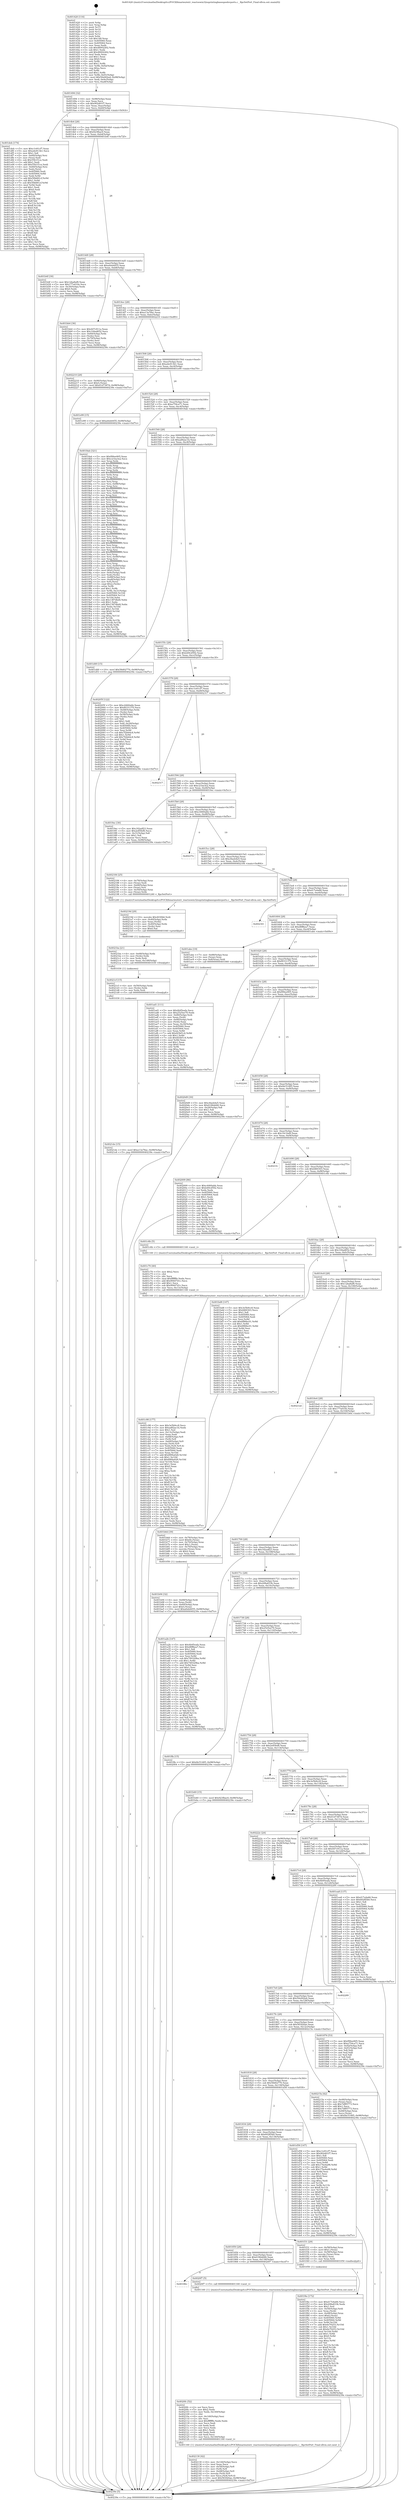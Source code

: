 digraph "0x401420" {
  label = "0x401420 (/mnt/c/Users/mathe/Desktop/tcc/POCII/binaries/extr_reactoswin32ssprintingbasespoolsvports.c__RpcSetPort_Final-ollvm.out::main(0))"
  labelloc = "t"
  node[shape=record]

  Entry [label="",width=0.3,height=0.3,shape=circle,fillcolor=black,style=filled]
  "0x401494" [label="{
     0x401494 [32]\l
     | [instrs]\l
     &nbsp;&nbsp;0x401494 \<+6\>: mov -0x98(%rbp),%eax\l
     &nbsp;&nbsp;0x40149a \<+2\>: mov %eax,%ecx\l
     &nbsp;&nbsp;0x40149c \<+6\>: sub $0x902d01f7,%ecx\l
     &nbsp;&nbsp;0x4014a2 \<+6\>: mov %eax,-0xac(%rbp)\l
     &nbsp;&nbsp;0x4014a8 \<+6\>: mov %ecx,-0xb0(%rbp)\l
     &nbsp;&nbsp;0x4014ae \<+6\>: je 0000000000401deb \<main+0x9cb\>\l
  }"]
  "0x401deb" [label="{
     0x401deb [174]\l
     | [instrs]\l
     &nbsp;&nbsp;0x401deb \<+5\>: mov $0xc1e91cf7,%eax\l
     &nbsp;&nbsp;0x401df0 \<+5\>: mov $0xa4e913b1,%ecx\l
     &nbsp;&nbsp;0x401df5 \<+2\>: mov $0x1,%dl\l
     &nbsp;&nbsp;0x401df7 \<+4\>: mov -0x60(%rbp),%rsi\l
     &nbsp;&nbsp;0x401dfb \<+2\>: mov (%rsi),%edi\l
     &nbsp;&nbsp;0x401dfd \<+6\>: sub $0x55b1f1ce,%edi\l
     &nbsp;&nbsp;0x401e03 \<+3\>: add $0x1,%edi\l
     &nbsp;&nbsp;0x401e06 \<+6\>: add $0x55b1f1ce,%edi\l
     &nbsp;&nbsp;0x401e0c \<+4\>: mov -0x60(%rbp),%rsi\l
     &nbsp;&nbsp;0x401e10 \<+2\>: mov %edi,(%rsi)\l
     &nbsp;&nbsp;0x401e12 \<+7\>: mov 0x405060,%edi\l
     &nbsp;&nbsp;0x401e19 \<+8\>: mov 0x405064,%r8d\l
     &nbsp;&nbsp;0x401e21 \<+3\>: mov %edi,%r9d\l
     &nbsp;&nbsp;0x401e24 \<+7\>: add $0x50b681cf,%r9d\l
     &nbsp;&nbsp;0x401e2b \<+4\>: sub $0x1,%r9d\l
     &nbsp;&nbsp;0x401e2f \<+7\>: sub $0x50b681cf,%r9d\l
     &nbsp;&nbsp;0x401e36 \<+4\>: imul %r9d,%edi\l
     &nbsp;&nbsp;0x401e3a \<+3\>: and $0x1,%edi\l
     &nbsp;&nbsp;0x401e3d \<+3\>: cmp $0x0,%edi\l
     &nbsp;&nbsp;0x401e40 \<+4\>: sete %r10b\l
     &nbsp;&nbsp;0x401e44 \<+4\>: cmp $0xa,%r8d\l
     &nbsp;&nbsp;0x401e48 \<+4\>: setl %r11b\l
     &nbsp;&nbsp;0x401e4c \<+3\>: mov %r10b,%bl\l
     &nbsp;&nbsp;0x401e4f \<+3\>: xor $0xff,%bl\l
     &nbsp;&nbsp;0x401e52 \<+3\>: mov %r11b,%r14b\l
     &nbsp;&nbsp;0x401e55 \<+4\>: xor $0xff,%r14b\l
     &nbsp;&nbsp;0x401e59 \<+3\>: xor $0x0,%dl\l
     &nbsp;&nbsp;0x401e5c \<+3\>: mov %bl,%r15b\l
     &nbsp;&nbsp;0x401e5f \<+4\>: and $0x0,%r15b\l
     &nbsp;&nbsp;0x401e63 \<+3\>: and %dl,%r10b\l
     &nbsp;&nbsp;0x401e66 \<+3\>: mov %r14b,%r12b\l
     &nbsp;&nbsp;0x401e69 \<+4\>: and $0x0,%r12b\l
     &nbsp;&nbsp;0x401e6d \<+3\>: and %dl,%r11b\l
     &nbsp;&nbsp;0x401e70 \<+3\>: or %r10b,%r15b\l
     &nbsp;&nbsp;0x401e73 \<+3\>: or %r11b,%r12b\l
     &nbsp;&nbsp;0x401e76 \<+3\>: xor %r12b,%r15b\l
     &nbsp;&nbsp;0x401e79 \<+3\>: or %r14b,%bl\l
     &nbsp;&nbsp;0x401e7c \<+3\>: xor $0xff,%bl\l
     &nbsp;&nbsp;0x401e7f \<+3\>: or $0x0,%dl\l
     &nbsp;&nbsp;0x401e82 \<+2\>: and %dl,%bl\l
     &nbsp;&nbsp;0x401e84 \<+3\>: or %bl,%r15b\l
     &nbsp;&nbsp;0x401e87 \<+4\>: test $0x1,%r15b\l
     &nbsp;&nbsp;0x401e8b \<+3\>: cmovne %ecx,%eax\l
     &nbsp;&nbsp;0x401e8e \<+6\>: mov %eax,-0x98(%rbp)\l
     &nbsp;&nbsp;0x401e94 \<+5\>: jmp 000000000040239e \<main+0xf7e\>\l
  }"]
  "0x4014b4" [label="{
     0x4014b4 [28]\l
     | [instrs]\l
     &nbsp;&nbsp;0x4014b4 \<+5\>: jmp 00000000004014b9 \<main+0x99\>\l
     &nbsp;&nbsp;0x4014b9 \<+6\>: mov -0xac(%rbp),%eax\l
     &nbsp;&nbsp;0x4014bf \<+5\>: sub $0x923fbac0,%eax\l
     &nbsp;&nbsp;0x4014c4 \<+6\>: mov %eax,-0xb4(%rbp)\l
     &nbsp;&nbsp;0x4014ca \<+6\>: je 0000000000401b4f \<main+0x72f\>\l
  }"]
  Exit [label="",width=0.3,height=0.3,shape=circle,fillcolor=black,style=filled,peripheries=2]
  "0x401b4f" [label="{
     0x401b4f [30]\l
     | [instrs]\l
     &nbsp;&nbsp;0x401b4f \<+5\>: mov $0x12ba8af8,%eax\l
     &nbsp;&nbsp;0x401b54 \<+5\>: mov $0x177a010e,%ecx\l
     &nbsp;&nbsp;0x401b59 \<+3\>: mov -0x30(%rbp),%edx\l
     &nbsp;&nbsp;0x401b5c \<+3\>: cmp $0x0,%edx\l
     &nbsp;&nbsp;0x401b5f \<+3\>: cmove %ecx,%eax\l
     &nbsp;&nbsp;0x401b62 \<+6\>: mov %eax,-0x98(%rbp)\l
     &nbsp;&nbsp;0x401b68 \<+5\>: jmp 000000000040239e \<main+0xf7e\>\l
  }"]
  "0x4014d0" [label="{
     0x4014d0 [28]\l
     | [instrs]\l
     &nbsp;&nbsp;0x4014d0 \<+5\>: jmp 00000000004014d5 \<main+0xb5\>\l
     &nbsp;&nbsp;0x4014d5 \<+6\>: mov -0xac(%rbp),%eax\l
     &nbsp;&nbsp;0x4014db \<+5\>: sub $0xa0eb4455,%eax\l
     &nbsp;&nbsp;0x4014e0 \<+6\>: mov %eax,-0xb8(%rbp)\l
     &nbsp;&nbsp;0x4014e6 \<+6\>: je 0000000000401bb4 \<main+0x794\>\l
  }"]
  "0x4021de" [label="{
     0x4021de [15]\l
     | [instrs]\l
     &nbsp;&nbsp;0x4021de \<+10\>: movl $0xa13a78ac,-0x98(%rbp)\l
     &nbsp;&nbsp;0x4021e8 \<+5\>: jmp 000000000040239e \<main+0xf7e\>\l
  }"]
  "0x401bb4" [label="{
     0x401bb4 [36]\l
     | [instrs]\l
     &nbsp;&nbsp;0x401bb4 \<+5\>: mov $0x447c911a,%eax\l
     &nbsp;&nbsp;0x401bb9 \<+5\>: mov $0x104ad652,%ecx\l
     &nbsp;&nbsp;0x401bbe \<+4\>: mov -0x60(%rbp),%rdx\l
     &nbsp;&nbsp;0x401bc2 \<+2\>: mov (%rdx),%esi\l
     &nbsp;&nbsp;0x401bc4 \<+4\>: mov -0x70(%rbp),%rdx\l
     &nbsp;&nbsp;0x401bc8 \<+2\>: cmp (%rdx),%esi\l
     &nbsp;&nbsp;0x401bca \<+3\>: cmovl %ecx,%eax\l
     &nbsp;&nbsp;0x401bcd \<+6\>: mov %eax,-0x98(%rbp)\l
     &nbsp;&nbsp;0x401bd3 \<+5\>: jmp 000000000040239e \<main+0xf7e\>\l
  }"]
  "0x4014ec" [label="{
     0x4014ec [28]\l
     | [instrs]\l
     &nbsp;&nbsp;0x4014ec \<+5\>: jmp 00000000004014f1 \<main+0xd1\>\l
     &nbsp;&nbsp;0x4014f1 \<+6\>: mov -0xac(%rbp),%eax\l
     &nbsp;&nbsp;0x4014f7 \<+5\>: sub $0xa13a78ac,%eax\l
     &nbsp;&nbsp;0x4014fc \<+6\>: mov %eax,-0xbc(%rbp)\l
     &nbsp;&nbsp;0x401502 \<+6\>: je 0000000000402210 \<main+0xdf0\>\l
  }"]
  "0x4021cf" [label="{
     0x4021cf [15]\l
     | [instrs]\l
     &nbsp;&nbsp;0x4021cf \<+4\>: mov -0x50(%rbp),%rdx\l
     &nbsp;&nbsp;0x4021d3 \<+3\>: mov (%rdx),%rdx\l
     &nbsp;&nbsp;0x4021d6 \<+3\>: mov %rdx,%rdi\l
     &nbsp;&nbsp;0x4021d9 \<+5\>: call 0000000000401030 \<free@plt\>\l
     | [calls]\l
     &nbsp;&nbsp;0x401030 \{1\} (unknown)\l
  }"]
  "0x402210" [label="{
     0x402210 [28]\l
     | [instrs]\l
     &nbsp;&nbsp;0x402210 \<+7\>: mov -0x90(%rbp),%rax\l
     &nbsp;&nbsp;0x402217 \<+6\>: movl $0x0,(%rax)\l
     &nbsp;&nbsp;0x40221d \<+10\>: movl $0x41d7367d,-0x98(%rbp)\l
     &nbsp;&nbsp;0x402227 \<+5\>: jmp 000000000040239e \<main+0xf7e\>\l
  }"]
  "0x401508" [label="{
     0x401508 [28]\l
     | [instrs]\l
     &nbsp;&nbsp;0x401508 \<+5\>: jmp 000000000040150d \<main+0xed\>\l
     &nbsp;&nbsp;0x40150d \<+6\>: mov -0xac(%rbp),%eax\l
     &nbsp;&nbsp;0x401513 \<+5\>: sub $0xa4e913b1,%eax\l
     &nbsp;&nbsp;0x401518 \<+6\>: mov %eax,-0xc0(%rbp)\l
     &nbsp;&nbsp;0x40151e \<+6\>: je 0000000000401e99 \<main+0xa79\>\l
  }"]
  "0x4021ba" [label="{
     0x4021ba [21]\l
     | [instrs]\l
     &nbsp;&nbsp;0x4021ba \<+4\>: mov -0x68(%rbp),%rdx\l
     &nbsp;&nbsp;0x4021be \<+3\>: mov (%rdx),%rdx\l
     &nbsp;&nbsp;0x4021c1 \<+3\>: mov %rdx,%rdi\l
     &nbsp;&nbsp;0x4021c4 \<+6\>: mov %eax,-0x148(%rbp)\l
     &nbsp;&nbsp;0x4021ca \<+5\>: call 0000000000401030 \<free@plt\>\l
     | [calls]\l
     &nbsp;&nbsp;0x401030 \{1\} (unknown)\l
  }"]
  "0x401e99" [label="{
     0x401e99 [15]\l
     | [instrs]\l
     &nbsp;&nbsp;0x401e99 \<+10\>: movl $0xa0eb4455,-0x98(%rbp)\l
     &nbsp;&nbsp;0x401ea3 \<+5\>: jmp 000000000040239e \<main+0xf7e\>\l
  }"]
  "0x401524" [label="{
     0x401524 [28]\l
     | [instrs]\l
     &nbsp;&nbsp;0x401524 \<+5\>: jmp 0000000000401529 \<main+0x109\>\l
     &nbsp;&nbsp;0x401529 \<+6\>: mov -0xac(%rbp),%eax\l
     &nbsp;&nbsp;0x40152f \<+5\>: sub $0xa754ca71,%eax\l
     &nbsp;&nbsp;0x401534 \<+6\>: mov %eax,-0xc4(%rbp)\l
     &nbsp;&nbsp;0x40153a \<+6\>: je 00000000004018ab \<main+0x48b\>\l
  }"]
  "0x40219d" [label="{
     0x40219d [29]\l
     | [instrs]\l
     &nbsp;&nbsp;0x40219d \<+10\>: movabs $0x4030b6,%rdi\l
     &nbsp;&nbsp;0x4021a7 \<+4\>: mov -0x40(%rbp),%rdx\l
     &nbsp;&nbsp;0x4021ab \<+2\>: mov %eax,(%rdx)\l
     &nbsp;&nbsp;0x4021ad \<+4\>: mov -0x40(%rbp),%rdx\l
     &nbsp;&nbsp;0x4021b1 \<+2\>: mov (%rdx),%esi\l
     &nbsp;&nbsp;0x4021b3 \<+2\>: mov $0x0,%al\l
     &nbsp;&nbsp;0x4021b5 \<+5\>: call 0000000000401040 \<printf@plt\>\l
     | [calls]\l
     &nbsp;&nbsp;0x401040 \{1\} (unknown)\l
  }"]
  "0x4018ab" [label="{
     0x4018ab [321]\l
     | [instrs]\l
     &nbsp;&nbsp;0x4018ab \<+5\>: mov $0xf99ee905,%eax\l
     &nbsp;&nbsp;0x4018b0 \<+5\>: mov $0xc21ba3e2,%ecx\l
     &nbsp;&nbsp;0x4018b5 \<+3\>: mov %rsp,%rdx\l
     &nbsp;&nbsp;0x4018b8 \<+4\>: add $0xfffffffffffffff0,%rdx\l
     &nbsp;&nbsp;0x4018bc \<+3\>: mov %rdx,%rsp\l
     &nbsp;&nbsp;0x4018bf \<+7\>: mov %rdx,-0x90(%rbp)\l
     &nbsp;&nbsp;0x4018c6 \<+3\>: mov %rsp,%rdx\l
     &nbsp;&nbsp;0x4018c9 \<+4\>: add $0xfffffffffffffff0,%rdx\l
     &nbsp;&nbsp;0x4018cd \<+3\>: mov %rdx,%rsp\l
     &nbsp;&nbsp;0x4018d0 \<+3\>: mov %rsp,%rsi\l
     &nbsp;&nbsp;0x4018d3 \<+4\>: add $0xfffffffffffffff0,%rsi\l
     &nbsp;&nbsp;0x4018d7 \<+3\>: mov %rsi,%rsp\l
     &nbsp;&nbsp;0x4018da \<+7\>: mov %rsi,-0x88(%rbp)\l
     &nbsp;&nbsp;0x4018e1 \<+3\>: mov %rsp,%rsi\l
     &nbsp;&nbsp;0x4018e4 \<+4\>: add $0xfffffffffffffff0,%rsi\l
     &nbsp;&nbsp;0x4018e8 \<+3\>: mov %rsi,%rsp\l
     &nbsp;&nbsp;0x4018eb \<+4\>: mov %rsi,-0x80(%rbp)\l
     &nbsp;&nbsp;0x4018ef \<+3\>: mov %rsp,%rsi\l
     &nbsp;&nbsp;0x4018f2 \<+4\>: add $0xfffffffffffffff0,%rsi\l
     &nbsp;&nbsp;0x4018f6 \<+3\>: mov %rsi,%rsp\l
     &nbsp;&nbsp;0x4018f9 \<+4\>: mov %rsi,-0x78(%rbp)\l
     &nbsp;&nbsp;0x4018fd \<+3\>: mov %rsp,%rsi\l
     &nbsp;&nbsp;0x401900 \<+4\>: add $0xfffffffffffffff0,%rsi\l
     &nbsp;&nbsp;0x401904 \<+3\>: mov %rsi,%rsp\l
     &nbsp;&nbsp;0x401907 \<+4\>: mov %rsi,-0x70(%rbp)\l
     &nbsp;&nbsp;0x40190b \<+3\>: mov %rsp,%rsi\l
     &nbsp;&nbsp;0x40190e \<+4\>: add $0xfffffffffffffff0,%rsi\l
     &nbsp;&nbsp;0x401912 \<+3\>: mov %rsi,%rsp\l
     &nbsp;&nbsp;0x401915 \<+4\>: mov %rsi,-0x68(%rbp)\l
     &nbsp;&nbsp;0x401919 \<+3\>: mov %rsp,%rsi\l
     &nbsp;&nbsp;0x40191c \<+4\>: add $0xfffffffffffffff0,%rsi\l
     &nbsp;&nbsp;0x401920 \<+3\>: mov %rsi,%rsp\l
     &nbsp;&nbsp;0x401923 \<+4\>: mov %rsi,-0x60(%rbp)\l
     &nbsp;&nbsp;0x401927 \<+3\>: mov %rsp,%rsi\l
     &nbsp;&nbsp;0x40192a \<+4\>: add $0xfffffffffffffff0,%rsi\l
     &nbsp;&nbsp;0x40192e \<+3\>: mov %rsi,%rsp\l
     &nbsp;&nbsp;0x401931 \<+4\>: mov %rsi,-0x58(%rbp)\l
     &nbsp;&nbsp;0x401935 \<+3\>: mov %rsp,%rsi\l
     &nbsp;&nbsp;0x401938 \<+4\>: add $0xfffffffffffffff0,%rsi\l
     &nbsp;&nbsp;0x40193c \<+3\>: mov %rsi,%rsp\l
     &nbsp;&nbsp;0x40193f \<+4\>: mov %rsi,-0x50(%rbp)\l
     &nbsp;&nbsp;0x401943 \<+3\>: mov %rsp,%rsi\l
     &nbsp;&nbsp;0x401946 \<+4\>: add $0xfffffffffffffff0,%rsi\l
     &nbsp;&nbsp;0x40194a \<+3\>: mov %rsi,%rsp\l
     &nbsp;&nbsp;0x40194d \<+4\>: mov %rsi,-0x48(%rbp)\l
     &nbsp;&nbsp;0x401951 \<+3\>: mov %rsp,%rsi\l
     &nbsp;&nbsp;0x401954 \<+4\>: add $0xfffffffffffffff0,%rsi\l
     &nbsp;&nbsp;0x401958 \<+3\>: mov %rsi,%rsp\l
     &nbsp;&nbsp;0x40195b \<+4\>: mov %rsi,-0x40(%rbp)\l
     &nbsp;&nbsp;0x40195f \<+7\>: mov -0x90(%rbp),%rsi\l
     &nbsp;&nbsp;0x401966 \<+6\>: movl $0x0,(%rsi)\l
     &nbsp;&nbsp;0x40196c \<+6\>: mov -0x9c(%rbp),%edi\l
     &nbsp;&nbsp;0x401972 \<+2\>: mov %edi,(%rdx)\l
     &nbsp;&nbsp;0x401974 \<+7\>: mov -0x88(%rbp),%rsi\l
     &nbsp;&nbsp;0x40197b \<+7\>: mov -0xa8(%rbp),%r8\l
     &nbsp;&nbsp;0x401982 \<+3\>: mov %r8,(%rsi)\l
     &nbsp;&nbsp;0x401985 \<+3\>: cmpl $0x2,(%rdx)\l
     &nbsp;&nbsp;0x401988 \<+4\>: setne %r9b\l
     &nbsp;&nbsp;0x40198c \<+4\>: and $0x1,%r9b\l
     &nbsp;&nbsp;0x401990 \<+4\>: mov %r9b,-0x31(%rbp)\l
     &nbsp;&nbsp;0x401994 \<+8\>: mov 0x405060,%r10d\l
     &nbsp;&nbsp;0x40199c \<+8\>: mov 0x405064,%r11d\l
     &nbsp;&nbsp;0x4019a4 \<+3\>: mov %r10d,%ebx\l
     &nbsp;&nbsp;0x4019a7 \<+6\>: sub $0x1387dbd4,%ebx\l
     &nbsp;&nbsp;0x4019ad \<+3\>: sub $0x1,%ebx\l
     &nbsp;&nbsp;0x4019b0 \<+6\>: add $0x1387dbd4,%ebx\l
     &nbsp;&nbsp;0x4019b6 \<+4\>: imul %ebx,%r10d\l
     &nbsp;&nbsp;0x4019ba \<+4\>: and $0x1,%r10d\l
     &nbsp;&nbsp;0x4019be \<+4\>: cmp $0x0,%r10d\l
     &nbsp;&nbsp;0x4019c2 \<+4\>: sete %r9b\l
     &nbsp;&nbsp;0x4019c6 \<+4\>: cmp $0xa,%r11d\l
     &nbsp;&nbsp;0x4019ca \<+4\>: setl %r14b\l
     &nbsp;&nbsp;0x4019ce \<+3\>: mov %r9b,%r15b\l
     &nbsp;&nbsp;0x4019d1 \<+3\>: and %r14b,%r15b\l
     &nbsp;&nbsp;0x4019d4 \<+3\>: xor %r14b,%r9b\l
     &nbsp;&nbsp;0x4019d7 \<+3\>: or %r9b,%r15b\l
     &nbsp;&nbsp;0x4019da \<+4\>: test $0x1,%r15b\l
     &nbsp;&nbsp;0x4019de \<+3\>: cmovne %ecx,%eax\l
     &nbsp;&nbsp;0x4019e1 \<+6\>: mov %eax,-0x98(%rbp)\l
     &nbsp;&nbsp;0x4019e7 \<+5\>: jmp 000000000040239e \<main+0xf7e\>\l
  }"]
  "0x401540" [label="{
     0x401540 [28]\l
     | [instrs]\l
     &nbsp;&nbsp;0x401540 \<+5\>: jmp 0000000000401545 \<main+0x125\>\l
     &nbsp;&nbsp;0x401545 \<+6\>: mov -0xac(%rbp),%eax\l
     &nbsp;&nbsp;0x40154b \<+5\>: sub $0xad82ac1b,%eax\l
     &nbsp;&nbsp;0x401550 \<+6\>: mov %eax,-0xc8(%rbp)\l
     &nbsp;&nbsp;0x401556 \<+6\>: je 0000000000401d49 \<main+0x929\>\l
  }"]
  "0x402130" [label="{
     0x402130 [42]\l
     | [instrs]\l
     &nbsp;&nbsp;0x402130 \<+6\>: mov -0x144(%rbp),%ecx\l
     &nbsp;&nbsp;0x402136 \<+3\>: imul %eax,%ecx\l
     &nbsp;&nbsp;0x402139 \<+4\>: mov -0x50(%rbp),%r8\l
     &nbsp;&nbsp;0x40213d \<+3\>: mov (%r8),%r8\l
     &nbsp;&nbsp;0x402140 \<+4\>: mov -0x48(%rbp),%r9\l
     &nbsp;&nbsp;0x402144 \<+3\>: movslq (%r9),%r9\l
     &nbsp;&nbsp;0x402147 \<+4\>: mov %ecx,(%r8,%r9,4)\l
     &nbsp;&nbsp;0x40214b \<+10\>: movl $0x583f20ae,-0x98(%rbp)\l
     &nbsp;&nbsp;0x402155 \<+5\>: jmp 000000000040239e \<main+0xf7e\>\l
  }"]
  "0x401d49" [label="{
     0x401d49 [15]\l
     | [instrs]\l
     &nbsp;&nbsp;0x401d49 \<+10\>: movl $0x58d02770,-0x98(%rbp)\l
     &nbsp;&nbsp;0x401d53 \<+5\>: jmp 000000000040239e \<main+0xf7e\>\l
  }"]
  "0x40155c" [label="{
     0x40155c [28]\l
     | [instrs]\l
     &nbsp;&nbsp;0x40155c \<+5\>: jmp 0000000000401561 \<main+0x141\>\l
     &nbsp;&nbsp;0x401561 \<+6\>: mov -0xac(%rbp),%eax\l
     &nbsp;&nbsp;0x401567 \<+5\>: sub $0xb49cd592,%eax\l
     &nbsp;&nbsp;0x40156c \<+6\>: mov %eax,-0xcc(%rbp)\l
     &nbsp;&nbsp;0x401572 \<+6\>: je 000000000040205f \<main+0xc3f\>\l
  }"]
  "0x4020fc" [label="{
     0x4020fc [52]\l
     | [instrs]\l
     &nbsp;&nbsp;0x4020fc \<+2\>: xor %ecx,%ecx\l
     &nbsp;&nbsp;0x4020fe \<+5\>: mov $0x2,%edx\l
     &nbsp;&nbsp;0x402103 \<+6\>: mov %edx,-0x140(%rbp)\l
     &nbsp;&nbsp;0x402109 \<+1\>: cltd\l
     &nbsp;&nbsp;0x40210a \<+6\>: mov -0x140(%rbp),%esi\l
     &nbsp;&nbsp;0x402110 \<+2\>: idiv %esi\l
     &nbsp;&nbsp;0x402112 \<+6\>: imul $0xfffffffe,%edx,%edx\l
     &nbsp;&nbsp;0x402118 \<+2\>: mov %ecx,%edi\l
     &nbsp;&nbsp;0x40211a \<+2\>: sub %edx,%edi\l
     &nbsp;&nbsp;0x40211c \<+2\>: mov %ecx,%edx\l
     &nbsp;&nbsp;0x40211e \<+3\>: sub $0x1,%edx\l
     &nbsp;&nbsp;0x402121 \<+2\>: add %edx,%edi\l
     &nbsp;&nbsp;0x402123 \<+2\>: sub %edi,%ecx\l
     &nbsp;&nbsp;0x402125 \<+6\>: mov %ecx,-0x144(%rbp)\l
     &nbsp;&nbsp;0x40212b \<+5\>: call 0000000000401160 \<next_i\>\l
     | [calls]\l
     &nbsp;&nbsp;0x401160 \{1\} (/mnt/c/Users/mathe/Desktop/tcc/POCII/binaries/extr_reactoswin32ssprintingbasespoolsvports.c__RpcSetPort_Final-ollvm.out::next_i)\l
  }"]
  "0x40205f" [label="{
     0x40205f [122]\l
     | [instrs]\l
     &nbsp;&nbsp;0x40205f \<+5\>: mov $0xc4460abb,%eax\l
     &nbsp;&nbsp;0x402064 \<+5\>: mov $0xf8331370,%ecx\l
     &nbsp;&nbsp;0x402069 \<+4\>: mov -0x48(%rbp),%rdx\l
     &nbsp;&nbsp;0x40206d \<+2\>: mov (%rdx),%esi\l
     &nbsp;&nbsp;0x40206f \<+4\>: mov -0x58(%rbp),%rdx\l
     &nbsp;&nbsp;0x402073 \<+2\>: cmp (%rdx),%esi\l
     &nbsp;&nbsp;0x402075 \<+4\>: setl %dil\l
     &nbsp;&nbsp;0x402079 \<+4\>: and $0x1,%dil\l
     &nbsp;&nbsp;0x40207d \<+4\>: mov %dil,-0x29(%rbp)\l
     &nbsp;&nbsp;0x402081 \<+7\>: mov 0x405060,%esi\l
     &nbsp;&nbsp;0x402088 \<+8\>: mov 0x405064,%r8d\l
     &nbsp;&nbsp;0x402090 \<+3\>: mov %esi,%r9d\l
     &nbsp;&nbsp;0x402093 \<+7\>: sub $0x7f2b64c8,%r9d\l
     &nbsp;&nbsp;0x40209a \<+4\>: sub $0x1,%r9d\l
     &nbsp;&nbsp;0x40209e \<+7\>: add $0x7f2b64c8,%r9d\l
     &nbsp;&nbsp;0x4020a5 \<+4\>: imul %r9d,%esi\l
     &nbsp;&nbsp;0x4020a9 \<+3\>: and $0x1,%esi\l
     &nbsp;&nbsp;0x4020ac \<+3\>: cmp $0x0,%esi\l
     &nbsp;&nbsp;0x4020af \<+4\>: sete %dil\l
     &nbsp;&nbsp;0x4020b3 \<+4\>: cmp $0xa,%r8d\l
     &nbsp;&nbsp;0x4020b7 \<+4\>: setl %r10b\l
     &nbsp;&nbsp;0x4020bb \<+3\>: mov %dil,%r11b\l
     &nbsp;&nbsp;0x4020be \<+3\>: and %r10b,%r11b\l
     &nbsp;&nbsp;0x4020c1 \<+3\>: xor %r10b,%dil\l
     &nbsp;&nbsp;0x4020c4 \<+3\>: or %dil,%r11b\l
     &nbsp;&nbsp;0x4020c7 \<+4\>: test $0x1,%r11b\l
     &nbsp;&nbsp;0x4020cb \<+3\>: cmovne %ecx,%eax\l
     &nbsp;&nbsp;0x4020ce \<+6\>: mov %eax,-0x98(%rbp)\l
     &nbsp;&nbsp;0x4020d4 \<+5\>: jmp 000000000040239e \<main+0xf7e\>\l
  }"]
  "0x401578" [label="{
     0x401578 [28]\l
     | [instrs]\l
     &nbsp;&nbsp;0x401578 \<+5\>: jmp 000000000040157d \<main+0x15d\>\l
     &nbsp;&nbsp;0x40157d \<+6\>: mov -0xac(%rbp),%eax\l
     &nbsp;&nbsp;0x401583 \<+5\>: sub $0xc1e91cf7,%eax\l
     &nbsp;&nbsp;0x401588 \<+6\>: mov %eax,-0xd0(%rbp)\l
     &nbsp;&nbsp;0x40158e \<+6\>: je 0000000000402317 \<main+0xef7\>\l
  }"]
  "0x40186c" [label="{
     0x40186c\l
  }", style=dashed]
  "0x402317" [label="{
     0x402317\l
  }", style=dashed]
  "0x401594" [label="{
     0x401594 [28]\l
     | [instrs]\l
     &nbsp;&nbsp;0x401594 \<+5\>: jmp 0000000000401599 \<main+0x179\>\l
     &nbsp;&nbsp;0x401599 \<+6\>: mov -0xac(%rbp),%eax\l
     &nbsp;&nbsp;0x40159f \<+5\>: sub $0xc21ba3e2,%eax\l
     &nbsp;&nbsp;0x4015a4 \<+6\>: mov %eax,-0xd4(%rbp)\l
     &nbsp;&nbsp;0x4015aa \<+6\>: je 00000000004019ec \<main+0x5cc\>\l
  }"]
  "0x4020f7" [label="{
     0x4020f7 [5]\l
     | [instrs]\l
     &nbsp;&nbsp;0x4020f7 \<+5\>: call 0000000000401160 \<next_i\>\l
     | [calls]\l
     &nbsp;&nbsp;0x401160 \{1\} (/mnt/c/Users/mathe/Desktop/tcc/POCII/binaries/extr_reactoswin32ssprintingbasespoolsvports.c__RpcSetPort_Final-ollvm.out::next_i)\l
  }"]
  "0x4019ec" [label="{
     0x4019ec [30]\l
     | [instrs]\l
     &nbsp;&nbsp;0x4019ec \<+5\>: mov $0x182adf23,%eax\l
     &nbsp;&nbsp;0x4019f1 \<+5\>: mov $0x2e85fef6,%ecx\l
     &nbsp;&nbsp;0x4019f6 \<+3\>: mov -0x31(%rbp),%dl\l
     &nbsp;&nbsp;0x4019f9 \<+3\>: test $0x1,%dl\l
     &nbsp;&nbsp;0x4019fc \<+3\>: cmovne %ecx,%eax\l
     &nbsp;&nbsp;0x4019ff \<+6\>: mov %eax,-0x98(%rbp)\l
     &nbsp;&nbsp;0x401a05 \<+5\>: jmp 000000000040239e \<main+0xf7e\>\l
  }"]
  "0x4015b0" [label="{
     0x4015b0 [28]\l
     | [instrs]\l
     &nbsp;&nbsp;0x4015b0 \<+5\>: jmp 00000000004015b5 \<main+0x195\>\l
     &nbsp;&nbsp;0x4015b5 \<+6\>: mov -0xac(%rbp),%eax\l
     &nbsp;&nbsp;0x4015bb \<+5\>: sub $0xc4460abb,%eax\l
     &nbsp;&nbsp;0x4015c0 \<+6\>: mov %eax,-0xd8(%rbp)\l
     &nbsp;&nbsp;0x4015c6 \<+6\>: je 000000000040237e \<main+0xf5e\>\l
  }"]
  "0x401f4e" [label="{
     0x401f4e [172]\l
     | [instrs]\l
     &nbsp;&nbsp;0x401f4e \<+5\>: mov $0xd17e4a66,%ecx\l
     &nbsp;&nbsp;0x401f53 \<+5\>: mov $0x208a833b,%edx\l
     &nbsp;&nbsp;0x401f58 \<+3\>: mov $0x1,%sil\l
     &nbsp;&nbsp;0x401f5b \<+4\>: mov -0x50(%rbp),%rdi\l
     &nbsp;&nbsp;0x401f5f \<+3\>: mov %rax,(%rdi)\l
     &nbsp;&nbsp;0x401f62 \<+4\>: mov -0x48(%rbp),%rax\l
     &nbsp;&nbsp;0x401f66 \<+6\>: movl $0x0,(%rax)\l
     &nbsp;&nbsp;0x401f6c \<+8\>: mov 0x405060,%r8d\l
     &nbsp;&nbsp;0x401f74 \<+8\>: mov 0x405064,%r9d\l
     &nbsp;&nbsp;0x401f7c \<+3\>: mov %r8d,%r10d\l
     &nbsp;&nbsp;0x401f7f \<+7\>: add $0x6e70253,%r10d\l
     &nbsp;&nbsp;0x401f86 \<+4\>: sub $0x1,%r10d\l
     &nbsp;&nbsp;0x401f8a \<+7\>: sub $0x6e70253,%r10d\l
     &nbsp;&nbsp;0x401f91 \<+4\>: imul %r10d,%r8d\l
     &nbsp;&nbsp;0x401f95 \<+4\>: and $0x1,%r8d\l
     &nbsp;&nbsp;0x401f99 \<+4\>: cmp $0x0,%r8d\l
     &nbsp;&nbsp;0x401f9d \<+4\>: sete %r11b\l
     &nbsp;&nbsp;0x401fa1 \<+4\>: cmp $0xa,%r9d\l
     &nbsp;&nbsp;0x401fa5 \<+3\>: setl %bl\l
     &nbsp;&nbsp;0x401fa8 \<+3\>: mov %r11b,%r14b\l
     &nbsp;&nbsp;0x401fab \<+4\>: xor $0xff,%r14b\l
     &nbsp;&nbsp;0x401faf \<+3\>: mov %bl,%r15b\l
     &nbsp;&nbsp;0x401fb2 \<+4\>: xor $0xff,%r15b\l
     &nbsp;&nbsp;0x401fb6 \<+4\>: xor $0x1,%sil\l
     &nbsp;&nbsp;0x401fba \<+3\>: mov %r14b,%r12b\l
     &nbsp;&nbsp;0x401fbd \<+4\>: and $0xff,%r12b\l
     &nbsp;&nbsp;0x401fc1 \<+3\>: and %sil,%r11b\l
     &nbsp;&nbsp;0x401fc4 \<+3\>: mov %r15b,%r13b\l
     &nbsp;&nbsp;0x401fc7 \<+4\>: and $0xff,%r13b\l
     &nbsp;&nbsp;0x401fcb \<+3\>: and %sil,%bl\l
     &nbsp;&nbsp;0x401fce \<+3\>: or %r11b,%r12b\l
     &nbsp;&nbsp;0x401fd1 \<+3\>: or %bl,%r13b\l
     &nbsp;&nbsp;0x401fd4 \<+3\>: xor %r13b,%r12b\l
     &nbsp;&nbsp;0x401fd7 \<+3\>: or %r15b,%r14b\l
     &nbsp;&nbsp;0x401fda \<+4\>: xor $0xff,%r14b\l
     &nbsp;&nbsp;0x401fde \<+4\>: or $0x1,%sil\l
     &nbsp;&nbsp;0x401fe2 \<+3\>: and %sil,%r14b\l
     &nbsp;&nbsp;0x401fe5 \<+3\>: or %r14b,%r12b\l
     &nbsp;&nbsp;0x401fe8 \<+4\>: test $0x1,%r12b\l
     &nbsp;&nbsp;0x401fec \<+3\>: cmovne %edx,%ecx\l
     &nbsp;&nbsp;0x401fef \<+6\>: mov %ecx,-0x98(%rbp)\l
     &nbsp;&nbsp;0x401ff5 \<+5\>: jmp 000000000040239e \<main+0xf7e\>\l
  }"]
  "0x40237e" [label="{
     0x40237e\l
  }", style=dashed]
  "0x4015cc" [label="{
     0x4015cc [28]\l
     | [instrs]\l
     &nbsp;&nbsp;0x4015cc \<+5\>: jmp 00000000004015d1 \<main+0x1b1\>\l
     &nbsp;&nbsp;0x4015d1 \<+6\>: mov -0xac(%rbp),%eax\l
     &nbsp;&nbsp;0x4015d7 \<+5\>: sub $0xc8aeb4a5,%eax\l
     &nbsp;&nbsp;0x4015dc \<+6\>: mov %eax,-0xdc(%rbp)\l
     &nbsp;&nbsp;0x4015e2 \<+6\>: je 0000000000402184 \<main+0xd64\>\l
  }"]
  "0x401850" [label="{
     0x401850 [28]\l
     | [instrs]\l
     &nbsp;&nbsp;0x401850 \<+5\>: jmp 0000000000401855 \<main+0x435\>\l
     &nbsp;&nbsp;0x401855 \<+6\>: mov -0xac(%rbp),%eax\l
     &nbsp;&nbsp;0x40185b \<+5\>: sub $0x6186dd46,%eax\l
     &nbsp;&nbsp;0x401860 \<+6\>: mov %eax,-0x138(%rbp)\l
     &nbsp;&nbsp;0x401866 \<+6\>: je 00000000004020f7 \<main+0xcd7\>\l
  }"]
  "0x402184" [label="{
     0x402184 [25]\l
     | [instrs]\l
     &nbsp;&nbsp;0x402184 \<+4\>: mov -0x78(%rbp),%rax\l
     &nbsp;&nbsp;0x402188 \<+2\>: mov (%rax),%edi\l
     &nbsp;&nbsp;0x40218a \<+4\>: mov -0x68(%rbp),%rax\l
     &nbsp;&nbsp;0x40218e \<+3\>: mov (%rax),%rsi\l
     &nbsp;&nbsp;0x402191 \<+4\>: mov -0x50(%rbp),%rax\l
     &nbsp;&nbsp;0x402195 \<+3\>: mov (%rax),%rdx\l
     &nbsp;&nbsp;0x402198 \<+5\>: call 0000000000401240 \<_RpcSetPort\>\l
     | [calls]\l
     &nbsp;&nbsp;0x401240 \{1\} (/mnt/c/Users/mathe/Desktop/tcc/POCII/binaries/extr_reactoswin32ssprintingbasespoolsvports.c__RpcSetPort_Final-ollvm.out::_RpcSetPort)\l
  }"]
  "0x4015e8" [label="{
     0x4015e8 [28]\l
     | [instrs]\l
     &nbsp;&nbsp;0x4015e8 \<+5\>: jmp 00000000004015ed \<main+0x1cd\>\l
     &nbsp;&nbsp;0x4015ed \<+6\>: mov -0xac(%rbp),%eax\l
     &nbsp;&nbsp;0x4015f3 \<+5\>: sub $0xd17e4a66,%eax\l
     &nbsp;&nbsp;0x4015f8 \<+6\>: mov %eax,-0xe0(%rbp)\l
     &nbsp;&nbsp;0x4015fe \<+6\>: je 0000000000402341 \<main+0xf21\>\l
  }"]
  "0x401f31" [label="{
     0x401f31 [29]\l
     | [instrs]\l
     &nbsp;&nbsp;0x401f31 \<+4\>: mov -0x58(%rbp),%rax\l
     &nbsp;&nbsp;0x401f35 \<+6\>: movl $0x1,(%rax)\l
     &nbsp;&nbsp;0x401f3b \<+4\>: mov -0x58(%rbp),%rax\l
     &nbsp;&nbsp;0x401f3f \<+3\>: movslq (%rax),%rax\l
     &nbsp;&nbsp;0x401f42 \<+4\>: shl $0x2,%rax\l
     &nbsp;&nbsp;0x401f46 \<+3\>: mov %rax,%rdi\l
     &nbsp;&nbsp;0x401f49 \<+5\>: call 0000000000401050 \<malloc@plt\>\l
     | [calls]\l
     &nbsp;&nbsp;0x401050 \{1\} (unknown)\l
  }"]
  "0x402341" [label="{
     0x402341\l
  }", style=dashed]
  "0x401604" [label="{
     0x401604 [28]\l
     | [instrs]\l
     &nbsp;&nbsp;0x401604 \<+5\>: jmp 0000000000401609 \<main+0x1e9\>\l
     &nbsp;&nbsp;0x401609 \<+6\>: mov -0xac(%rbp),%eax\l
     &nbsp;&nbsp;0x40160f \<+5\>: sub $0xd8ffbea7,%eax\l
     &nbsp;&nbsp;0x401614 \<+6\>: mov %eax,-0xe4(%rbp)\l
     &nbsp;&nbsp;0x40161a \<+6\>: je 0000000000401abe \<main+0x69e\>\l
  }"]
  "0x401834" [label="{
     0x401834 [28]\l
     | [instrs]\l
     &nbsp;&nbsp;0x401834 \<+5\>: jmp 0000000000401839 \<main+0x419\>\l
     &nbsp;&nbsp;0x401839 \<+6\>: mov -0xac(%rbp),%eax\l
     &nbsp;&nbsp;0x40183f \<+5\>: sub $0x602ff3b0,%eax\l
     &nbsp;&nbsp;0x401844 \<+6\>: mov %eax,-0x134(%rbp)\l
     &nbsp;&nbsp;0x40184a \<+6\>: je 0000000000401f31 \<main+0xb11\>\l
  }"]
  "0x401abe" [label="{
     0x401abe [19]\l
     | [instrs]\l
     &nbsp;&nbsp;0x401abe \<+7\>: mov -0x88(%rbp),%rax\l
     &nbsp;&nbsp;0x401ac5 \<+3\>: mov (%rax),%rax\l
     &nbsp;&nbsp;0x401ac8 \<+4\>: mov 0x8(%rax),%rdi\l
     &nbsp;&nbsp;0x401acc \<+5\>: call 0000000000401060 \<atoi@plt\>\l
     | [calls]\l
     &nbsp;&nbsp;0x401060 \{1\} (unknown)\l
  }"]
  "0x401620" [label="{
     0x401620 [28]\l
     | [instrs]\l
     &nbsp;&nbsp;0x401620 \<+5\>: jmp 0000000000401625 \<main+0x205\>\l
     &nbsp;&nbsp;0x401625 \<+6\>: mov -0xac(%rbp),%eax\l
     &nbsp;&nbsp;0x40162b \<+5\>: sub $0xf8331370,%eax\l
     &nbsp;&nbsp;0x401630 \<+6\>: mov %eax,-0xe8(%rbp)\l
     &nbsp;&nbsp;0x401636 \<+6\>: je 00000000004020d9 \<main+0xcb9\>\l
  }"]
  "0x401d58" [label="{
     0x401d58 [147]\l
     | [instrs]\l
     &nbsp;&nbsp;0x401d58 \<+5\>: mov $0xc1e91cf7,%eax\l
     &nbsp;&nbsp;0x401d5d \<+5\>: mov $0x902d01f7,%ecx\l
     &nbsp;&nbsp;0x401d62 \<+2\>: mov $0x1,%dl\l
     &nbsp;&nbsp;0x401d64 \<+7\>: mov 0x405060,%esi\l
     &nbsp;&nbsp;0x401d6b \<+7\>: mov 0x405064,%edi\l
     &nbsp;&nbsp;0x401d72 \<+3\>: mov %esi,%r8d\l
     &nbsp;&nbsp;0x401d75 \<+7\>: add $0x17be4a98,%r8d\l
     &nbsp;&nbsp;0x401d7c \<+4\>: sub $0x1,%r8d\l
     &nbsp;&nbsp;0x401d80 \<+7\>: sub $0x17be4a98,%r8d\l
     &nbsp;&nbsp;0x401d87 \<+4\>: imul %r8d,%esi\l
     &nbsp;&nbsp;0x401d8b \<+3\>: and $0x1,%esi\l
     &nbsp;&nbsp;0x401d8e \<+3\>: cmp $0x0,%esi\l
     &nbsp;&nbsp;0x401d91 \<+4\>: sete %r9b\l
     &nbsp;&nbsp;0x401d95 \<+3\>: cmp $0xa,%edi\l
     &nbsp;&nbsp;0x401d98 \<+4\>: setl %r10b\l
     &nbsp;&nbsp;0x401d9c \<+3\>: mov %r9b,%r11b\l
     &nbsp;&nbsp;0x401d9f \<+4\>: xor $0xff,%r11b\l
     &nbsp;&nbsp;0x401da3 \<+3\>: mov %r10b,%bl\l
     &nbsp;&nbsp;0x401da6 \<+3\>: xor $0xff,%bl\l
     &nbsp;&nbsp;0x401da9 \<+3\>: xor $0x1,%dl\l
     &nbsp;&nbsp;0x401dac \<+3\>: mov %r11b,%r14b\l
     &nbsp;&nbsp;0x401daf \<+4\>: and $0xff,%r14b\l
     &nbsp;&nbsp;0x401db3 \<+3\>: and %dl,%r9b\l
     &nbsp;&nbsp;0x401db6 \<+3\>: mov %bl,%r15b\l
     &nbsp;&nbsp;0x401db9 \<+4\>: and $0xff,%r15b\l
     &nbsp;&nbsp;0x401dbd \<+3\>: and %dl,%r10b\l
     &nbsp;&nbsp;0x401dc0 \<+3\>: or %r9b,%r14b\l
     &nbsp;&nbsp;0x401dc3 \<+3\>: or %r10b,%r15b\l
     &nbsp;&nbsp;0x401dc6 \<+3\>: xor %r15b,%r14b\l
     &nbsp;&nbsp;0x401dc9 \<+3\>: or %bl,%r11b\l
     &nbsp;&nbsp;0x401dcc \<+4\>: xor $0xff,%r11b\l
     &nbsp;&nbsp;0x401dd0 \<+3\>: or $0x1,%dl\l
     &nbsp;&nbsp;0x401dd3 \<+3\>: and %dl,%r11b\l
     &nbsp;&nbsp;0x401dd6 \<+3\>: or %r11b,%r14b\l
     &nbsp;&nbsp;0x401dd9 \<+4\>: test $0x1,%r14b\l
     &nbsp;&nbsp;0x401ddd \<+3\>: cmovne %ecx,%eax\l
     &nbsp;&nbsp;0x401de0 \<+6\>: mov %eax,-0x98(%rbp)\l
     &nbsp;&nbsp;0x401de6 \<+5\>: jmp 000000000040239e \<main+0xf7e\>\l
  }"]
  "0x4020d9" [label="{
     0x4020d9 [30]\l
     | [instrs]\l
     &nbsp;&nbsp;0x4020d9 \<+5\>: mov $0xc8aeb4a5,%eax\l
     &nbsp;&nbsp;0x4020de \<+5\>: mov $0x6186dd46,%ecx\l
     &nbsp;&nbsp;0x4020e3 \<+3\>: mov -0x29(%rbp),%dl\l
     &nbsp;&nbsp;0x4020e6 \<+3\>: test $0x1,%dl\l
     &nbsp;&nbsp;0x4020e9 \<+3\>: cmovne %ecx,%eax\l
     &nbsp;&nbsp;0x4020ec \<+6\>: mov %eax,-0x98(%rbp)\l
     &nbsp;&nbsp;0x4020f2 \<+5\>: jmp 000000000040239e \<main+0xf7e\>\l
  }"]
  "0x40163c" [label="{
     0x40163c [28]\l
     | [instrs]\l
     &nbsp;&nbsp;0x40163c \<+5\>: jmp 0000000000401641 \<main+0x221\>\l
     &nbsp;&nbsp;0x401641 \<+6\>: mov -0xac(%rbp),%eax\l
     &nbsp;&nbsp;0x401647 \<+5\>: sub $0xf99ee905,%eax\l
     &nbsp;&nbsp;0x40164c \<+6\>: mov %eax,-0xec(%rbp)\l
     &nbsp;&nbsp;0x401652 \<+6\>: je 0000000000402244 \<main+0xe24\>\l
  }"]
  "0x401818" [label="{
     0x401818 [28]\l
     | [instrs]\l
     &nbsp;&nbsp;0x401818 \<+5\>: jmp 000000000040181d \<main+0x3fd\>\l
     &nbsp;&nbsp;0x40181d \<+6\>: mov -0xac(%rbp),%eax\l
     &nbsp;&nbsp;0x401823 \<+5\>: sub $0x58d02770,%eax\l
     &nbsp;&nbsp;0x401828 \<+6\>: mov %eax,-0x130(%rbp)\l
     &nbsp;&nbsp;0x40182e \<+6\>: je 0000000000401d58 \<main+0x938\>\l
  }"]
  "0x402244" [label="{
     0x402244\l
  }", style=dashed]
  "0x401658" [label="{
     0x401658 [28]\l
     | [instrs]\l
     &nbsp;&nbsp;0x401658 \<+5\>: jmp 000000000040165d \<main+0x23d\>\l
     &nbsp;&nbsp;0x40165d \<+6\>: mov -0xac(%rbp),%eax\l
     &nbsp;&nbsp;0x401663 \<+5\>: sub $0xfdc51485,%eax\l
     &nbsp;&nbsp;0x401668 \<+6\>: mov %eax,-0xf0(%rbp)\l
     &nbsp;&nbsp;0x40166e \<+6\>: je 0000000000402009 \<main+0xbe9\>\l
  }"]
  "0x40215a" [label="{
     0x40215a [42]\l
     | [instrs]\l
     &nbsp;&nbsp;0x40215a \<+4\>: mov -0x48(%rbp),%rax\l
     &nbsp;&nbsp;0x40215e \<+2\>: mov (%rax),%ecx\l
     &nbsp;&nbsp;0x402160 \<+6\>: sub $0x7df85773,%ecx\l
     &nbsp;&nbsp;0x402166 \<+3\>: add $0x1,%ecx\l
     &nbsp;&nbsp;0x402169 \<+6\>: add $0x7df85773,%ecx\l
     &nbsp;&nbsp;0x40216f \<+4\>: mov -0x48(%rbp),%rax\l
     &nbsp;&nbsp;0x402173 \<+2\>: mov %ecx,(%rax)\l
     &nbsp;&nbsp;0x402175 \<+10\>: movl $0xfdc51485,-0x98(%rbp)\l
     &nbsp;&nbsp;0x40217f \<+5\>: jmp 000000000040239e \<main+0xf7e\>\l
  }"]
  "0x402009" [label="{
     0x402009 [86]\l
     | [instrs]\l
     &nbsp;&nbsp;0x402009 \<+5\>: mov $0xc4460abb,%eax\l
     &nbsp;&nbsp;0x40200e \<+5\>: mov $0xb49cd592,%ecx\l
     &nbsp;&nbsp;0x402013 \<+2\>: xor %edx,%edx\l
     &nbsp;&nbsp;0x402015 \<+7\>: mov 0x405060,%esi\l
     &nbsp;&nbsp;0x40201c \<+7\>: mov 0x405064,%edi\l
     &nbsp;&nbsp;0x402023 \<+3\>: sub $0x1,%edx\l
     &nbsp;&nbsp;0x402026 \<+3\>: mov %esi,%r8d\l
     &nbsp;&nbsp;0x402029 \<+3\>: add %edx,%r8d\l
     &nbsp;&nbsp;0x40202c \<+4\>: imul %r8d,%esi\l
     &nbsp;&nbsp;0x402030 \<+3\>: and $0x1,%esi\l
     &nbsp;&nbsp;0x402033 \<+3\>: cmp $0x0,%esi\l
     &nbsp;&nbsp;0x402036 \<+4\>: sete %r9b\l
     &nbsp;&nbsp;0x40203a \<+3\>: cmp $0xa,%edi\l
     &nbsp;&nbsp;0x40203d \<+4\>: setl %r10b\l
     &nbsp;&nbsp;0x402041 \<+3\>: mov %r9b,%r11b\l
     &nbsp;&nbsp;0x402044 \<+3\>: and %r10b,%r11b\l
     &nbsp;&nbsp;0x402047 \<+3\>: xor %r10b,%r9b\l
     &nbsp;&nbsp;0x40204a \<+3\>: or %r9b,%r11b\l
     &nbsp;&nbsp;0x40204d \<+4\>: test $0x1,%r11b\l
     &nbsp;&nbsp;0x402051 \<+3\>: cmovne %ecx,%eax\l
     &nbsp;&nbsp;0x402054 \<+6\>: mov %eax,-0x98(%rbp)\l
     &nbsp;&nbsp;0x40205a \<+5\>: jmp 000000000040239e \<main+0xf7e\>\l
  }"]
  "0x401674" [label="{
     0x401674 [28]\l
     | [instrs]\l
     &nbsp;&nbsp;0x401674 \<+5\>: jmp 0000000000401679 \<main+0x259\>\l
     &nbsp;&nbsp;0x401679 \<+6\>: mov -0xac(%rbp),%eax\l
     &nbsp;&nbsp;0x40167f \<+5\>: sub $0x19c1bd9,%eax\l
     &nbsp;&nbsp;0x401684 \<+6\>: mov %eax,-0xf4(%rbp)\l
     &nbsp;&nbsp;0x40168a \<+6\>: je 00000000004021fc \<main+0xddc\>\l
  }"]
  "0x401c98" [label="{
     0x401c98 [177]\l
     | [instrs]\l
     &nbsp;&nbsp;0x401c98 \<+5\>: mov $0x3e5b9cc8,%ecx\l
     &nbsp;&nbsp;0x401c9d \<+5\>: mov $0xad82ac1b,%edx\l
     &nbsp;&nbsp;0x401ca2 \<+3\>: mov $0x1,%sil\l
     &nbsp;&nbsp;0x401ca5 \<+6\>: mov -0x13c(%rbp),%edi\l
     &nbsp;&nbsp;0x401cab \<+3\>: imul %eax,%edi\l
     &nbsp;&nbsp;0x401cae \<+4\>: mov -0x68(%rbp),%r8\l
     &nbsp;&nbsp;0x401cb2 \<+3\>: mov (%r8),%r8\l
     &nbsp;&nbsp;0x401cb5 \<+4\>: mov -0x60(%rbp),%r9\l
     &nbsp;&nbsp;0x401cb9 \<+3\>: movslq (%r9),%r9\l
     &nbsp;&nbsp;0x401cbc \<+4\>: mov %edi,(%r8,%r9,4)\l
     &nbsp;&nbsp;0x401cc0 \<+7\>: mov 0x405060,%eax\l
     &nbsp;&nbsp;0x401cc7 \<+7\>: mov 0x405064,%edi\l
     &nbsp;&nbsp;0x401cce \<+3\>: mov %eax,%r10d\l
     &nbsp;&nbsp;0x401cd1 \<+7\>: add $0x89f4a028,%r10d\l
     &nbsp;&nbsp;0x401cd8 \<+4\>: sub $0x1,%r10d\l
     &nbsp;&nbsp;0x401cdc \<+7\>: sub $0x89f4a028,%r10d\l
     &nbsp;&nbsp;0x401ce3 \<+4\>: imul %r10d,%eax\l
     &nbsp;&nbsp;0x401ce7 \<+3\>: and $0x1,%eax\l
     &nbsp;&nbsp;0x401cea \<+3\>: cmp $0x0,%eax\l
     &nbsp;&nbsp;0x401ced \<+4\>: sete %r11b\l
     &nbsp;&nbsp;0x401cf1 \<+3\>: cmp $0xa,%edi\l
     &nbsp;&nbsp;0x401cf4 \<+3\>: setl %bl\l
     &nbsp;&nbsp;0x401cf7 \<+3\>: mov %r11b,%r14b\l
     &nbsp;&nbsp;0x401cfa \<+4\>: xor $0xff,%r14b\l
     &nbsp;&nbsp;0x401cfe \<+3\>: mov %bl,%r15b\l
     &nbsp;&nbsp;0x401d01 \<+4\>: xor $0xff,%r15b\l
     &nbsp;&nbsp;0x401d05 \<+4\>: xor $0x0,%sil\l
     &nbsp;&nbsp;0x401d09 \<+3\>: mov %r14b,%r12b\l
     &nbsp;&nbsp;0x401d0c \<+4\>: and $0x0,%r12b\l
     &nbsp;&nbsp;0x401d10 \<+3\>: and %sil,%r11b\l
     &nbsp;&nbsp;0x401d13 \<+3\>: mov %r15b,%r13b\l
     &nbsp;&nbsp;0x401d16 \<+4\>: and $0x0,%r13b\l
     &nbsp;&nbsp;0x401d1a \<+3\>: and %sil,%bl\l
     &nbsp;&nbsp;0x401d1d \<+3\>: or %r11b,%r12b\l
     &nbsp;&nbsp;0x401d20 \<+3\>: or %bl,%r13b\l
     &nbsp;&nbsp;0x401d23 \<+3\>: xor %r13b,%r12b\l
     &nbsp;&nbsp;0x401d26 \<+3\>: or %r15b,%r14b\l
     &nbsp;&nbsp;0x401d29 \<+4\>: xor $0xff,%r14b\l
     &nbsp;&nbsp;0x401d2d \<+4\>: or $0x0,%sil\l
     &nbsp;&nbsp;0x401d31 \<+3\>: and %sil,%r14b\l
     &nbsp;&nbsp;0x401d34 \<+3\>: or %r14b,%r12b\l
     &nbsp;&nbsp;0x401d37 \<+4\>: test $0x1,%r12b\l
     &nbsp;&nbsp;0x401d3b \<+3\>: cmovne %edx,%ecx\l
     &nbsp;&nbsp;0x401d3e \<+6\>: mov %ecx,-0x98(%rbp)\l
     &nbsp;&nbsp;0x401d44 \<+5\>: jmp 000000000040239e \<main+0xf7e\>\l
  }"]
  "0x4021fc" [label="{
     0x4021fc\l
  }", style=dashed]
  "0x401690" [label="{
     0x401690 [28]\l
     | [instrs]\l
     &nbsp;&nbsp;0x401690 \<+5\>: jmp 0000000000401695 \<main+0x275\>\l
     &nbsp;&nbsp;0x401695 \<+6\>: mov -0xac(%rbp),%eax\l
     &nbsp;&nbsp;0x40169b \<+5\>: sub $0xfd60303,%eax\l
     &nbsp;&nbsp;0x4016a0 \<+6\>: mov %eax,-0xf8(%rbp)\l
     &nbsp;&nbsp;0x4016a6 \<+6\>: je 0000000000401c6b \<main+0x84b\>\l
  }"]
  "0x401c70" [label="{
     0x401c70 [40]\l
     | [instrs]\l
     &nbsp;&nbsp;0x401c70 \<+5\>: mov $0x2,%ecx\l
     &nbsp;&nbsp;0x401c75 \<+1\>: cltd\l
     &nbsp;&nbsp;0x401c76 \<+2\>: idiv %ecx\l
     &nbsp;&nbsp;0x401c78 \<+6\>: imul $0xfffffffe,%edx,%ecx\l
     &nbsp;&nbsp;0x401c7e \<+6\>: add $0x99447d1c,%ecx\l
     &nbsp;&nbsp;0x401c84 \<+3\>: add $0x1,%ecx\l
     &nbsp;&nbsp;0x401c87 \<+6\>: sub $0x99447d1c,%ecx\l
     &nbsp;&nbsp;0x401c8d \<+6\>: mov %ecx,-0x13c(%rbp)\l
     &nbsp;&nbsp;0x401c93 \<+5\>: call 0000000000401160 \<next_i\>\l
     | [calls]\l
     &nbsp;&nbsp;0x401160 \{1\} (/mnt/c/Users/mathe/Desktop/tcc/POCII/binaries/extr_reactoswin32ssprintingbasespoolsvports.c__RpcSetPort_Final-ollvm.out::next_i)\l
  }"]
  "0x401c6b" [label="{
     0x401c6b [5]\l
     | [instrs]\l
     &nbsp;&nbsp;0x401c6b \<+5\>: call 0000000000401160 \<next_i\>\l
     | [calls]\l
     &nbsp;&nbsp;0x401160 \{1\} (/mnt/c/Users/mathe/Desktop/tcc/POCII/binaries/extr_reactoswin32ssprintingbasespoolsvports.c__RpcSetPort_Final-ollvm.out::next_i)\l
  }"]
  "0x4016ac" [label="{
     0x4016ac [28]\l
     | [instrs]\l
     &nbsp;&nbsp;0x4016ac \<+5\>: jmp 00000000004016b1 \<main+0x291\>\l
     &nbsp;&nbsp;0x4016b1 \<+6\>: mov -0xac(%rbp),%eax\l
     &nbsp;&nbsp;0x4016b7 \<+5\>: sub $0x104ad652,%eax\l
     &nbsp;&nbsp;0x4016bc \<+6\>: mov %eax,-0xfc(%rbp)\l
     &nbsp;&nbsp;0x4016c2 \<+6\>: je 0000000000401bd8 \<main+0x7b8\>\l
  }"]
  "0x401b94" [label="{
     0x401b94 [32]\l
     | [instrs]\l
     &nbsp;&nbsp;0x401b94 \<+4\>: mov -0x68(%rbp),%rdi\l
     &nbsp;&nbsp;0x401b98 \<+3\>: mov %rax,(%rdi)\l
     &nbsp;&nbsp;0x401b9b \<+4\>: mov -0x60(%rbp),%rax\l
     &nbsp;&nbsp;0x401b9f \<+6\>: movl $0x0,(%rax)\l
     &nbsp;&nbsp;0x401ba5 \<+10\>: movl $0xa0eb4455,-0x98(%rbp)\l
     &nbsp;&nbsp;0x401baf \<+5\>: jmp 000000000040239e \<main+0xf7e\>\l
  }"]
  "0x401bd8" [label="{
     0x401bd8 [147]\l
     | [instrs]\l
     &nbsp;&nbsp;0x401bd8 \<+5\>: mov $0x3e5b9cc8,%eax\l
     &nbsp;&nbsp;0x401bdd \<+5\>: mov $0xfd60303,%ecx\l
     &nbsp;&nbsp;0x401be2 \<+2\>: mov $0x1,%dl\l
     &nbsp;&nbsp;0x401be4 \<+7\>: mov 0x405060,%esi\l
     &nbsp;&nbsp;0x401beb \<+7\>: mov 0x405064,%edi\l
     &nbsp;&nbsp;0x401bf2 \<+3\>: mov %esi,%r8d\l
     &nbsp;&nbsp;0x401bf5 \<+7\>: add $0x6f86bc01,%r8d\l
     &nbsp;&nbsp;0x401bfc \<+4\>: sub $0x1,%r8d\l
     &nbsp;&nbsp;0x401c00 \<+7\>: sub $0x6f86bc01,%r8d\l
     &nbsp;&nbsp;0x401c07 \<+4\>: imul %r8d,%esi\l
     &nbsp;&nbsp;0x401c0b \<+3\>: and $0x1,%esi\l
     &nbsp;&nbsp;0x401c0e \<+3\>: cmp $0x0,%esi\l
     &nbsp;&nbsp;0x401c11 \<+4\>: sete %r9b\l
     &nbsp;&nbsp;0x401c15 \<+3\>: cmp $0xa,%edi\l
     &nbsp;&nbsp;0x401c18 \<+4\>: setl %r10b\l
     &nbsp;&nbsp;0x401c1c \<+3\>: mov %r9b,%r11b\l
     &nbsp;&nbsp;0x401c1f \<+4\>: xor $0xff,%r11b\l
     &nbsp;&nbsp;0x401c23 \<+3\>: mov %r10b,%bl\l
     &nbsp;&nbsp;0x401c26 \<+3\>: xor $0xff,%bl\l
     &nbsp;&nbsp;0x401c29 \<+3\>: xor $0x1,%dl\l
     &nbsp;&nbsp;0x401c2c \<+3\>: mov %r11b,%r14b\l
     &nbsp;&nbsp;0x401c2f \<+4\>: and $0xff,%r14b\l
     &nbsp;&nbsp;0x401c33 \<+3\>: and %dl,%r9b\l
     &nbsp;&nbsp;0x401c36 \<+3\>: mov %bl,%r15b\l
     &nbsp;&nbsp;0x401c39 \<+4\>: and $0xff,%r15b\l
     &nbsp;&nbsp;0x401c3d \<+3\>: and %dl,%r10b\l
     &nbsp;&nbsp;0x401c40 \<+3\>: or %r9b,%r14b\l
     &nbsp;&nbsp;0x401c43 \<+3\>: or %r10b,%r15b\l
     &nbsp;&nbsp;0x401c46 \<+3\>: xor %r15b,%r14b\l
     &nbsp;&nbsp;0x401c49 \<+3\>: or %bl,%r11b\l
     &nbsp;&nbsp;0x401c4c \<+4\>: xor $0xff,%r11b\l
     &nbsp;&nbsp;0x401c50 \<+3\>: or $0x1,%dl\l
     &nbsp;&nbsp;0x401c53 \<+3\>: and %dl,%r11b\l
     &nbsp;&nbsp;0x401c56 \<+3\>: or %r11b,%r14b\l
     &nbsp;&nbsp;0x401c59 \<+4\>: test $0x1,%r14b\l
     &nbsp;&nbsp;0x401c5d \<+3\>: cmovne %ecx,%eax\l
     &nbsp;&nbsp;0x401c60 \<+6\>: mov %eax,-0x98(%rbp)\l
     &nbsp;&nbsp;0x401c66 \<+5\>: jmp 000000000040239e \<main+0xf7e\>\l
  }"]
  "0x4016c8" [label="{
     0x4016c8 [28]\l
     | [instrs]\l
     &nbsp;&nbsp;0x4016c8 \<+5\>: jmp 00000000004016cd \<main+0x2ad\>\l
     &nbsp;&nbsp;0x4016cd \<+6\>: mov -0xac(%rbp),%eax\l
     &nbsp;&nbsp;0x4016d3 \<+5\>: sub $0x12ba8af8,%eax\l
     &nbsp;&nbsp;0x4016d8 \<+6\>: mov %eax,-0x100(%rbp)\l
     &nbsp;&nbsp;0x4016de \<+6\>: je 00000000004021ed \<main+0xdcd\>\l
  }"]
  "0x401ad1" [label="{
     0x401ad1 [111]\l
     | [instrs]\l
     &nbsp;&nbsp;0x401ad1 \<+5\>: mov $0x4b95eafa,%ecx\l
     &nbsp;&nbsp;0x401ad6 \<+5\>: mov $0x2525ee79,%edx\l
     &nbsp;&nbsp;0x401adb \<+4\>: mov -0x80(%rbp),%rdi\l
     &nbsp;&nbsp;0x401adf \<+2\>: mov %eax,(%rdi)\l
     &nbsp;&nbsp;0x401ae1 \<+4\>: mov -0x80(%rbp),%rdi\l
     &nbsp;&nbsp;0x401ae5 \<+2\>: mov (%rdi),%eax\l
     &nbsp;&nbsp;0x401ae7 \<+3\>: mov %eax,-0x30(%rbp)\l
     &nbsp;&nbsp;0x401aea \<+7\>: mov 0x405060,%eax\l
     &nbsp;&nbsp;0x401af1 \<+7\>: mov 0x405064,%esi\l
     &nbsp;&nbsp;0x401af8 \<+3\>: mov %eax,%r8d\l
     &nbsp;&nbsp;0x401afb \<+7\>: add $0xfd3bf1c4,%r8d\l
     &nbsp;&nbsp;0x401b02 \<+4\>: sub $0x1,%r8d\l
     &nbsp;&nbsp;0x401b06 \<+7\>: sub $0xfd3bf1c4,%r8d\l
     &nbsp;&nbsp;0x401b0d \<+4\>: imul %r8d,%eax\l
     &nbsp;&nbsp;0x401b11 \<+3\>: and $0x1,%eax\l
     &nbsp;&nbsp;0x401b14 \<+3\>: cmp $0x0,%eax\l
     &nbsp;&nbsp;0x401b17 \<+4\>: sete %r9b\l
     &nbsp;&nbsp;0x401b1b \<+3\>: cmp $0xa,%esi\l
     &nbsp;&nbsp;0x401b1e \<+4\>: setl %r10b\l
     &nbsp;&nbsp;0x401b22 \<+3\>: mov %r9b,%r11b\l
     &nbsp;&nbsp;0x401b25 \<+3\>: and %r10b,%r11b\l
     &nbsp;&nbsp;0x401b28 \<+3\>: xor %r10b,%r9b\l
     &nbsp;&nbsp;0x401b2b \<+3\>: or %r9b,%r11b\l
     &nbsp;&nbsp;0x401b2e \<+4\>: test $0x1,%r11b\l
     &nbsp;&nbsp;0x401b32 \<+3\>: cmovne %edx,%ecx\l
     &nbsp;&nbsp;0x401b35 \<+6\>: mov %ecx,-0x98(%rbp)\l
     &nbsp;&nbsp;0x401b3b \<+5\>: jmp 000000000040239e \<main+0xf7e\>\l
  }"]
  "0x4021ed" [label="{
     0x4021ed\l
  }", style=dashed]
  "0x4016e4" [label="{
     0x4016e4 [28]\l
     | [instrs]\l
     &nbsp;&nbsp;0x4016e4 \<+5\>: jmp 00000000004016e9 \<main+0x2c9\>\l
     &nbsp;&nbsp;0x4016e9 \<+6\>: mov -0xac(%rbp),%eax\l
     &nbsp;&nbsp;0x4016ef \<+5\>: sub $0x177a010e,%eax\l
     &nbsp;&nbsp;0x4016f4 \<+6\>: mov %eax,-0x104(%rbp)\l
     &nbsp;&nbsp;0x4016fa \<+6\>: je 0000000000401b6d \<main+0x74d\>\l
  }"]
  "0x401420" [label="{
     0x401420 [116]\l
     | [instrs]\l
     &nbsp;&nbsp;0x401420 \<+1\>: push %rbp\l
     &nbsp;&nbsp;0x401421 \<+3\>: mov %rsp,%rbp\l
     &nbsp;&nbsp;0x401424 \<+2\>: push %r15\l
     &nbsp;&nbsp;0x401426 \<+2\>: push %r14\l
     &nbsp;&nbsp;0x401428 \<+2\>: push %r13\l
     &nbsp;&nbsp;0x40142a \<+2\>: push %r12\l
     &nbsp;&nbsp;0x40142c \<+1\>: push %rbx\l
     &nbsp;&nbsp;0x40142d \<+7\>: sub $0x148,%rsp\l
     &nbsp;&nbsp;0x401434 \<+7\>: mov 0x405060,%eax\l
     &nbsp;&nbsp;0x40143b \<+7\>: mov 0x405064,%ecx\l
     &nbsp;&nbsp;0x401442 \<+2\>: mov %eax,%edx\l
     &nbsp;&nbsp;0x401444 \<+6\>: sub $0x48002262,%edx\l
     &nbsp;&nbsp;0x40144a \<+3\>: sub $0x1,%edx\l
     &nbsp;&nbsp;0x40144d \<+6\>: add $0x48002262,%edx\l
     &nbsp;&nbsp;0x401453 \<+3\>: imul %edx,%eax\l
     &nbsp;&nbsp;0x401456 \<+3\>: and $0x1,%eax\l
     &nbsp;&nbsp;0x401459 \<+3\>: cmp $0x0,%eax\l
     &nbsp;&nbsp;0x40145c \<+4\>: sete %r8b\l
     &nbsp;&nbsp;0x401460 \<+4\>: and $0x1,%r8b\l
     &nbsp;&nbsp;0x401464 \<+7\>: mov %r8b,-0x92(%rbp)\l
     &nbsp;&nbsp;0x40146b \<+3\>: cmp $0xa,%ecx\l
     &nbsp;&nbsp;0x40146e \<+4\>: setl %r8b\l
     &nbsp;&nbsp;0x401472 \<+4\>: and $0x1,%r8b\l
     &nbsp;&nbsp;0x401476 \<+7\>: mov %r8b,-0x91(%rbp)\l
     &nbsp;&nbsp;0x40147d \<+10\>: movl $0x50e002a4,-0x98(%rbp)\l
     &nbsp;&nbsp;0x401487 \<+6\>: mov %edi,-0x9c(%rbp)\l
     &nbsp;&nbsp;0x40148d \<+7\>: mov %rsi,-0xa8(%rbp)\l
  }"]
  "0x401b6d" [label="{
     0x401b6d [39]\l
     | [instrs]\l
     &nbsp;&nbsp;0x401b6d \<+4\>: mov -0x78(%rbp),%rax\l
     &nbsp;&nbsp;0x401b71 \<+6\>: movl $0x64,(%rax)\l
     &nbsp;&nbsp;0x401b77 \<+4\>: mov -0x70(%rbp),%rax\l
     &nbsp;&nbsp;0x401b7b \<+6\>: movl $0x1,(%rax)\l
     &nbsp;&nbsp;0x401b81 \<+4\>: mov -0x70(%rbp),%rax\l
     &nbsp;&nbsp;0x401b85 \<+3\>: movslq (%rax),%rax\l
     &nbsp;&nbsp;0x401b88 \<+4\>: shl $0x2,%rax\l
     &nbsp;&nbsp;0x401b8c \<+3\>: mov %rax,%rdi\l
     &nbsp;&nbsp;0x401b8f \<+5\>: call 0000000000401050 \<malloc@plt\>\l
     | [calls]\l
     &nbsp;&nbsp;0x401050 \{1\} (unknown)\l
  }"]
  "0x401700" [label="{
     0x401700 [28]\l
     | [instrs]\l
     &nbsp;&nbsp;0x401700 \<+5\>: jmp 0000000000401705 \<main+0x2e5\>\l
     &nbsp;&nbsp;0x401705 \<+6\>: mov -0xac(%rbp),%eax\l
     &nbsp;&nbsp;0x40170b \<+5\>: sub $0x182adf23,%eax\l
     &nbsp;&nbsp;0x401710 \<+6\>: mov %eax,-0x108(%rbp)\l
     &nbsp;&nbsp;0x401716 \<+6\>: je 0000000000401a2b \<main+0x60b\>\l
  }"]
  "0x40239e" [label="{
     0x40239e [5]\l
     | [instrs]\l
     &nbsp;&nbsp;0x40239e \<+5\>: jmp 0000000000401494 \<main+0x74\>\l
  }"]
  "0x401a2b" [label="{
     0x401a2b [147]\l
     | [instrs]\l
     &nbsp;&nbsp;0x401a2b \<+5\>: mov $0x4b95eafa,%eax\l
     &nbsp;&nbsp;0x401a30 \<+5\>: mov $0xd8ffbea7,%ecx\l
     &nbsp;&nbsp;0x401a35 \<+2\>: mov $0x1,%dl\l
     &nbsp;&nbsp;0x401a37 \<+7\>: mov 0x405060,%esi\l
     &nbsp;&nbsp;0x401a3e \<+7\>: mov 0x405064,%edi\l
     &nbsp;&nbsp;0x401a45 \<+3\>: mov %esi,%r8d\l
     &nbsp;&nbsp;0x401a48 \<+7\>: sub $0x749329ba,%r8d\l
     &nbsp;&nbsp;0x401a4f \<+4\>: sub $0x1,%r8d\l
     &nbsp;&nbsp;0x401a53 \<+7\>: add $0x749329ba,%r8d\l
     &nbsp;&nbsp;0x401a5a \<+4\>: imul %r8d,%esi\l
     &nbsp;&nbsp;0x401a5e \<+3\>: and $0x1,%esi\l
     &nbsp;&nbsp;0x401a61 \<+3\>: cmp $0x0,%esi\l
     &nbsp;&nbsp;0x401a64 \<+4\>: sete %r9b\l
     &nbsp;&nbsp;0x401a68 \<+3\>: cmp $0xa,%edi\l
     &nbsp;&nbsp;0x401a6b \<+4\>: setl %r10b\l
     &nbsp;&nbsp;0x401a6f \<+3\>: mov %r9b,%r11b\l
     &nbsp;&nbsp;0x401a72 \<+4\>: xor $0xff,%r11b\l
     &nbsp;&nbsp;0x401a76 \<+3\>: mov %r10b,%bl\l
     &nbsp;&nbsp;0x401a79 \<+3\>: xor $0xff,%bl\l
     &nbsp;&nbsp;0x401a7c \<+3\>: xor $0x1,%dl\l
     &nbsp;&nbsp;0x401a7f \<+3\>: mov %r11b,%r14b\l
     &nbsp;&nbsp;0x401a82 \<+4\>: and $0xff,%r14b\l
     &nbsp;&nbsp;0x401a86 \<+3\>: and %dl,%r9b\l
     &nbsp;&nbsp;0x401a89 \<+3\>: mov %bl,%r15b\l
     &nbsp;&nbsp;0x401a8c \<+4\>: and $0xff,%r15b\l
     &nbsp;&nbsp;0x401a90 \<+3\>: and %dl,%r10b\l
     &nbsp;&nbsp;0x401a93 \<+3\>: or %r9b,%r14b\l
     &nbsp;&nbsp;0x401a96 \<+3\>: or %r10b,%r15b\l
     &nbsp;&nbsp;0x401a99 \<+3\>: xor %r15b,%r14b\l
     &nbsp;&nbsp;0x401a9c \<+3\>: or %bl,%r11b\l
     &nbsp;&nbsp;0x401a9f \<+4\>: xor $0xff,%r11b\l
     &nbsp;&nbsp;0x401aa3 \<+3\>: or $0x1,%dl\l
     &nbsp;&nbsp;0x401aa6 \<+3\>: and %dl,%r11b\l
     &nbsp;&nbsp;0x401aa9 \<+3\>: or %r11b,%r14b\l
     &nbsp;&nbsp;0x401aac \<+4\>: test $0x1,%r14b\l
     &nbsp;&nbsp;0x401ab0 \<+3\>: cmovne %ecx,%eax\l
     &nbsp;&nbsp;0x401ab3 \<+6\>: mov %eax,-0x98(%rbp)\l
     &nbsp;&nbsp;0x401ab9 \<+5\>: jmp 000000000040239e \<main+0xf7e\>\l
  }"]
  "0x40171c" [label="{
     0x40171c [28]\l
     | [instrs]\l
     &nbsp;&nbsp;0x40171c \<+5\>: jmp 0000000000401721 \<main+0x301\>\l
     &nbsp;&nbsp;0x401721 \<+6\>: mov -0xac(%rbp),%eax\l
     &nbsp;&nbsp;0x401727 \<+5\>: sub $0x208a833b,%eax\l
     &nbsp;&nbsp;0x40172c \<+6\>: mov %eax,-0x10c(%rbp)\l
     &nbsp;&nbsp;0x401732 \<+6\>: je 0000000000401ffa \<main+0xbda\>\l
  }"]
  "0x4017fc" [label="{
     0x4017fc [28]\l
     | [instrs]\l
     &nbsp;&nbsp;0x4017fc \<+5\>: jmp 0000000000401801 \<main+0x3e1\>\l
     &nbsp;&nbsp;0x401801 \<+6\>: mov -0xac(%rbp),%eax\l
     &nbsp;&nbsp;0x401807 \<+5\>: sub $0x583f20ae,%eax\l
     &nbsp;&nbsp;0x40180c \<+6\>: mov %eax,-0x12c(%rbp)\l
     &nbsp;&nbsp;0x401812 \<+6\>: je 000000000040215a \<main+0xd3a\>\l
  }"]
  "0x401ffa" [label="{
     0x401ffa [15]\l
     | [instrs]\l
     &nbsp;&nbsp;0x401ffa \<+10\>: movl $0xfdc51485,-0x98(%rbp)\l
     &nbsp;&nbsp;0x402004 \<+5\>: jmp 000000000040239e \<main+0xf7e\>\l
  }"]
  "0x401738" [label="{
     0x401738 [28]\l
     | [instrs]\l
     &nbsp;&nbsp;0x401738 \<+5\>: jmp 000000000040173d \<main+0x31d\>\l
     &nbsp;&nbsp;0x40173d \<+6\>: mov -0xac(%rbp),%eax\l
     &nbsp;&nbsp;0x401743 \<+5\>: sub $0x2525ee79,%eax\l
     &nbsp;&nbsp;0x401748 \<+6\>: mov %eax,-0x110(%rbp)\l
     &nbsp;&nbsp;0x40174e \<+6\>: je 0000000000401b40 \<main+0x720\>\l
  }"]
  "0x401876" [label="{
     0x401876 [53]\l
     | [instrs]\l
     &nbsp;&nbsp;0x401876 \<+5\>: mov $0xf99ee905,%eax\l
     &nbsp;&nbsp;0x40187b \<+5\>: mov $0xa754ca71,%ecx\l
     &nbsp;&nbsp;0x401880 \<+6\>: mov -0x92(%rbp),%dl\l
     &nbsp;&nbsp;0x401886 \<+7\>: mov -0x91(%rbp),%sil\l
     &nbsp;&nbsp;0x40188d \<+3\>: mov %dl,%dil\l
     &nbsp;&nbsp;0x401890 \<+3\>: and %sil,%dil\l
     &nbsp;&nbsp;0x401893 \<+3\>: xor %sil,%dl\l
     &nbsp;&nbsp;0x401896 \<+3\>: or %dl,%dil\l
     &nbsp;&nbsp;0x401899 \<+4\>: test $0x1,%dil\l
     &nbsp;&nbsp;0x40189d \<+3\>: cmovne %ecx,%eax\l
     &nbsp;&nbsp;0x4018a0 \<+6\>: mov %eax,-0x98(%rbp)\l
     &nbsp;&nbsp;0x4018a6 \<+5\>: jmp 000000000040239e \<main+0xf7e\>\l
  }"]
  "0x401b40" [label="{
     0x401b40 [15]\l
     | [instrs]\l
     &nbsp;&nbsp;0x401b40 \<+10\>: movl $0x923fbac0,-0x98(%rbp)\l
     &nbsp;&nbsp;0x401b4a \<+5\>: jmp 000000000040239e \<main+0xf7e\>\l
  }"]
  "0x401754" [label="{
     0x401754 [28]\l
     | [instrs]\l
     &nbsp;&nbsp;0x401754 \<+5\>: jmp 0000000000401759 \<main+0x339\>\l
     &nbsp;&nbsp;0x401759 \<+6\>: mov -0xac(%rbp),%eax\l
     &nbsp;&nbsp;0x40175f \<+5\>: sub $0x2e85fef6,%eax\l
     &nbsp;&nbsp;0x401764 \<+6\>: mov %eax,-0x114(%rbp)\l
     &nbsp;&nbsp;0x40176a \<+6\>: je 0000000000401a0a \<main+0x5ea\>\l
  }"]
  "0x4017e0" [label="{
     0x4017e0 [28]\l
     | [instrs]\l
     &nbsp;&nbsp;0x4017e0 \<+5\>: jmp 00000000004017e5 \<main+0x3c5\>\l
     &nbsp;&nbsp;0x4017e5 \<+6\>: mov -0xac(%rbp),%eax\l
     &nbsp;&nbsp;0x4017eb \<+5\>: sub $0x50e002a4,%eax\l
     &nbsp;&nbsp;0x4017f0 \<+6\>: mov %eax,-0x128(%rbp)\l
     &nbsp;&nbsp;0x4017f6 \<+6\>: je 0000000000401876 \<main+0x456\>\l
  }"]
  "0x401a0a" [label="{
     0x401a0a\l
  }", style=dashed]
  "0x401770" [label="{
     0x401770 [28]\l
     | [instrs]\l
     &nbsp;&nbsp;0x401770 \<+5\>: jmp 0000000000401775 \<main+0x355\>\l
     &nbsp;&nbsp;0x401775 \<+6\>: mov -0xac(%rbp),%eax\l
     &nbsp;&nbsp;0x40177b \<+5\>: sub $0x3e5b9cc8,%eax\l
     &nbsp;&nbsp;0x401780 \<+6\>: mov %eax,-0x118(%rbp)\l
     &nbsp;&nbsp;0x401786 \<+6\>: je 00000000004022bc \<main+0xe9c\>\l
  }"]
  "0x402289" [label="{
     0x402289\l
  }", style=dashed]
  "0x4022bc" [label="{
     0x4022bc\l
  }", style=dashed]
  "0x40178c" [label="{
     0x40178c [28]\l
     | [instrs]\l
     &nbsp;&nbsp;0x40178c \<+5\>: jmp 0000000000401791 \<main+0x371\>\l
     &nbsp;&nbsp;0x401791 \<+6\>: mov -0xac(%rbp),%eax\l
     &nbsp;&nbsp;0x401797 \<+5\>: sub $0x41d7367d,%eax\l
     &nbsp;&nbsp;0x40179c \<+6\>: mov %eax,-0x11c(%rbp)\l
     &nbsp;&nbsp;0x4017a2 \<+6\>: je 000000000040222c \<main+0xe0c\>\l
  }"]
  "0x4017c4" [label="{
     0x4017c4 [28]\l
     | [instrs]\l
     &nbsp;&nbsp;0x4017c4 \<+5\>: jmp 00000000004017c9 \<main+0x3a9\>\l
     &nbsp;&nbsp;0x4017c9 \<+6\>: mov -0xac(%rbp),%eax\l
     &nbsp;&nbsp;0x4017cf \<+5\>: sub $0x4b95eafa,%eax\l
     &nbsp;&nbsp;0x4017d4 \<+6\>: mov %eax,-0x124(%rbp)\l
     &nbsp;&nbsp;0x4017da \<+6\>: je 0000000000402289 \<main+0xe69\>\l
  }"]
  "0x40222c" [label="{
     0x40222c [24]\l
     | [instrs]\l
     &nbsp;&nbsp;0x40222c \<+7\>: mov -0x90(%rbp),%rax\l
     &nbsp;&nbsp;0x402233 \<+2\>: mov (%rax),%eax\l
     &nbsp;&nbsp;0x402235 \<+4\>: lea -0x28(%rbp),%rsp\l
     &nbsp;&nbsp;0x402239 \<+1\>: pop %rbx\l
     &nbsp;&nbsp;0x40223a \<+2\>: pop %r12\l
     &nbsp;&nbsp;0x40223c \<+2\>: pop %r13\l
     &nbsp;&nbsp;0x40223e \<+2\>: pop %r14\l
     &nbsp;&nbsp;0x402240 \<+2\>: pop %r15\l
     &nbsp;&nbsp;0x402242 \<+1\>: pop %rbp\l
     &nbsp;&nbsp;0x402243 \<+1\>: ret\l
  }"]
  "0x4017a8" [label="{
     0x4017a8 [28]\l
     | [instrs]\l
     &nbsp;&nbsp;0x4017a8 \<+5\>: jmp 00000000004017ad \<main+0x38d\>\l
     &nbsp;&nbsp;0x4017ad \<+6\>: mov -0xac(%rbp),%eax\l
     &nbsp;&nbsp;0x4017b3 \<+5\>: sub $0x447c911a,%eax\l
     &nbsp;&nbsp;0x4017b8 \<+6\>: mov %eax,-0x120(%rbp)\l
     &nbsp;&nbsp;0x4017be \<+6\>: je 0000000000401ea8 \<main+0xa88\>\l
  }"]
  "0x401ea8" [label="{
     0x401ea8 [137]\l
     | [instrs]\l
     &nbsp;&nbsp;0x401ea8 \<+5\>: mov $0xd17e4a66,%eax\l
     &nbsp;&nbsp;0x401ead \<+5\>: mov $0x602ff3b0,%ecx\l
     &nbsp;&nbsp;0x401eb2 \<+2\>: mov $0x1,%dl\l
     &nbsp;&nbsp;0x401eb4 \<+2\>: xor %esi,%esi\l
     &nbsp;&nbsp;0x401eb6 \<+7\>: mov 0x405060,%edi\l
     &nbsp;&nbsp;0x401ebd \<+8\>: mov 0x405064,%r8d\l
     &nbsp;&nbsp;0x401ec5 \<+3\>: sub $0x1,%esi\l
     &nbsp;&nbsp;0x401ec8 \<+3\>: mov %edi,%r9d\l
     &nbsp;&nbsp;0x401ecb \<+3\>: add %esi,%r9d\l
     &nbsp;&nbsp;0x401ece \<+4\>: imul %r9d,%edi\l
     &nbsp;&nbsp;0x401ed2 \<+3\>: and $0x1,%edi\l
     &nbsp;&nbsp;0x401ed5 \<+3\>: cmp $0x0,%edi\l
     &nbsp;&nbsp;0x401ed8 \<+4\>: sete %r10b\l
     &nbsp;&nbsp;0x401edc \<+4\>: cmp $0xa,%r8d\l
     &nbsp;&nbsp;0x401ee0 \<+4\>: setl %r11b\l
     &nbsp;&nbsp;0x401ee4 \<+3\>: mov %r10b,%bl\l
     &nbsp;&nbsp;0x401ee7 \<+3\>: xor $0xff,%bl\l
     &nbsp;&nbsp;0x401eea \<+3\>: mov %r11b,%r14b\l
     &nbsp;&nbsp;0x401eed \<+4\>: xor $0xff,%r14b\l
     &nbsp;&nbsp;0x401ef1 \<+3\>: xor $0x0,%dl\l
     &nbsp;&nbsp;0x401ef4 \<+3\>: mov %bl,%r15b\l
     &nbsp;&nbsp;0x401ef7 \<+4\>: and $0x0,%r15b\l
     &nbsp;&nbsp;0x401efb \<+3\>: and %dl,%r10b\l
     &nbsp;&nbsp;0x401efe \<+3\>: mov %r14b,%r12b\l
     &nbsp;&nbsp;0x401f01 \<+4\>: and $0x0,%r12b\l
     &nbsp;&nbsp;0x401f05 \<+3\>: and %dl,%r11b\l
     &nbsp;&nbsp;0x401f08 \<+3\>: or %r10b,%r15b\l
     &nbsp;&nbsp;0x401f0b \<+3\>: or %r11b,%r12b\l
     &nbsp;&nbsp;0x401f0e \<+3\>: xor %r12b,%r15b\l
     &nbsp;&nbsp;0x401f11 \<+3\>: or %r14b,%bl\l
     &nbsp;&nbsp;0x401f14 \<+3\>: xor $0xff,%bl\l
     &nbsp;&nbsp;0x401f17 \<+3\>: or $0x0,%dl\l
     &nbsp;&nbsp;0x401f1a \<+2\>: and %dl,%bl\l
     &nbsp;&nbsp;0x401f1c \<+3\>: or %bl,%r15b\l
     &nbsp;&nbsp;0x401f1f \<+4\>: test $0x1,%r15b\l
     &nbsp;&nbsp;0x401f23 \<+3\>: cmovne %ecx,%eax\l
     &nbsp;&nbsp;0x401f26 \<+6\>: mov %eax,-0x98(%rbp)\l
     &nbsp;&nbsp;0x401f2c \<+5\>: jmp 000000000040239e \<main+0xf7e\>\l
  }"]
  Entry -> "0x401420" [label=" 1"]
  "0x401494" -> "0x401deb" [label=" 1"]
  "0x401494" -> "0x4014b4" [label=" 29"]
  "0x40222c" -> Exit [label=" 1"]
  "0x4014b4" -> "0x401b4f" [label=" 1"]
  "0x4014b4" -> "0x4014d0" [label=" 28"]
  "0x402210" -> "0x40239e" [label=" 1"]
  "0x4014d0" -> "0x401bb4" [label=" 2"]
  "0x4014d0" -> "0x4014ec" [label=" 26"]
  "0x4021de" -> "0x40239e" [label=" 1"]
  "0x4014ec" -> "0x402210" [label=" 1"]
  "0x4014ec" -> "0x401508" [label=" 25"]
  "0x4021cf" -> "0x4021de" [label=" 1"]
  "0x401508" -> "0x401e99" [label=" 1"]
  "0x401508" -> "0x401524" [label=" 24"]
  "0x4021ba" -> "0x4021cf" [label=" 1"]
  "0x401524" -> "0x4018ab" [label=" 1"]
  "0x401524" -> "0x401540" [label=" 23"]
  "0x40219d" -> "0x4021ba" [label=" 1"]
  "0x401540" -> "0x401d49" [label=" 1"]
  "0x401540" -> "0x40155c" [label=" 22"]
  "0x402184" -> "0x40219d" [label=" 1"]
  "0x40155c" -> "0x40205f" [label=" 2"]
  "0x40155c" -> "0x401578" [label=" 20"]
  "0x40215a" -> "0x40239e" [label=" 1"]
  "0x401578" -> "0x402317" [label=" 0"]
  "0x401578" -> "0x401594" [label=" 20"]
  "0x402130" -> "0x40239e" [label=" 1"]
  "0x401594" -> "0x4019ec" [label=" 1"]
  "0x401594" -> "0x4015b0" [label=" 19"]
  "0x4020fc" -> "0x402130" [label=" 1"]
  "0x4015b0" -> "0x40237e" [label=" 0"]
  "0x4015b0" -> "0x4015cc" [label=" 19"]
  "0x401850" -> "0x40186c" [label=" 0"]
  "0x4015cc" -> "0x402184" [label=" 1"]
  "0x4015cc" -> "0x4015e8" [label=" 18"]
  "0x401850" -> "0x4020f7" [label=" 1"]
  "0x4015e8" -> "0x402341" [label=" 0"]
  "0x4015e8" -> "0x401604" [label=" 18"]
  "0x4020f7" -> "0x4020fc" [label=" 1"]
  "0x401604" -> "0x401abe" [label=" 1"]
  "0x401604" -> "0x401620" [label=" 17"]
  "0x40205f" -> "0x40239e" [label=" 2"]
  "0x401620" -> "0x4020d9" [label=" 2"]
  "0x401620" -> "0x40163c" [label=" 15"]
  "0x402009" -> "0x40239e" [label=" 2"]
  "0x40163c" -> "0x402244" [label=" 0"]
  "0x40163c" -> "0x401658" [label=" 15"]
  "0x401f4e" -> "0x40239e" [label=" 1"]
  "0x401658" -> "0x402009" [label=" 2"]
  "0x401658" -> "0x401674" [label=" 13"]
  "0x401f31" -> "0x401f4e" [label=" 1"]
  "0x401674" -> "0x4021fc" [label=" 0"]
  "0x401674" -> "0x401690" [label=" 13"]
  "0x401834" -> "0x401f31" [label=" 1"]
  "0x401690" -> "0x401c6b" [label=" 1"]
  "0x401690" -> "0x4016ac" [label=" 12"]
  "0x4020d9" -> "0x40239e" [label=" 2"]
  "0x4016ac" -> "0x401bd8" [label=" 1"]
  "0x4016ac" -> "0x4016c8" [label=" 11"]
  "0x401ea8" -> "0x40239e" [label=" 1"]
  "0x4016c8" -> "0x4021ed" [label=" 0"]
  "0x4016c8" -> "0x4016e4" [label=" 11"]
  "0x401e99" -> "0x40239e" [label=" 1"]
  "0x4016e4" -> "0x401b6d" [label=" 1"]
  "0x4016e4" -> "0x401700" [label=" 10"]
  "0x401d58" -> "0x40239e" [label=" 1"]
  "0x401700" -> "0x401a2b" [label=" 1"]
  "0x401700" -> "0x40171c" [label=" 9"]
  "0x401818" -> "0x401834" [label=" 2"]
  "0x40171c" -> "0x401ffa" [label=" 1"]
  "0x40171c" -> "0x401738" [label=" 8"]
  "0x401818" -> "0x401d58" [label=" 1"]
  "0x401738" -> "0x401b40" [label=" 1"]
  "0x401738" -> "0x401754" [label=" 7"]
  "0x401ffa" -> "0x40239e" [label=" 1"]
  "0x401754" -> "0x401a0a" [label=" 0"]
  "0x401754" -> "0x401770" [label=" 7"]
  "0x4017fc" -> "0x40215a" [label=" 1"]
  "0x401770" -> "0x4022bc" [label=" 0"]
  "0x401770" -> "0x40178c" [label=" 7"]
  "0x401834" -> "0x401850" [label=" 1"]
  "0x40178c" -> "0x40222c" [label=" 1"]
  "0x40178c" -> "0x4017a8" [label=" 6"]
  "0x401c98" -> "0x40239e" [label=" 1"]
  "0x4017a8" -> "0x401ea8" [label=" 1"]
  "0x4017a8" -> "0x4017c4" [label=" 5"]
  "0x401d49" -> "0x40239e" [label=" 1"]
  "0x4017c4" -> "0x402289" [label=" 0"]
  "0x4017c4" -> "0x4017e0" [label=" 5"]
  "0x4017fc" -> "0x401818" [label=" 3"]
  "0x4017e0" -> "0x401876" [label=" 1"]
  "0x4017e0" -> "0x4017fc" [label=" 4"]
  "0x401876" -> "0x40239e" [label=" 1"]
  "0x401420" -> "0x401494" [label=" 1"]
  "0x40239e" -> "0x401494" [label=" 29"]
  "0x401deb" -> "0x40239e" [label=" 1"]
  "0x4018ab" -> "0x40239e" [label=" 1"]
  "0x4019ec" -> "0x40239e" [label=" 1"]
  "0x401a2b" -> "0x40239e" [label=" 1"]
  "0x401abe" -> "0x401ad1" [label=" 1"]
  "0x401ad1" -> "0x40239e" [label=" 1"]
  "0x401b40" -> "0x40239e" [label=" 1"]
  "0x401b4f" -> "0x40239e" [label=" 1"]
  "0x401b6d" -> "0x401b94" [label=" 1"]
  "0x401b94" -> "0x40239e" [label=" 1"]
  "0x401bb4" -> "0x40239e" [label=" 2"]
  "0x401bd8" -> "0x40239e" [label=" 1"]
  "0x401c6b" -> "0x401c70" [label=" 1"]
  "0x401c70" -> "0x401c98" [label=" 1"]
}
